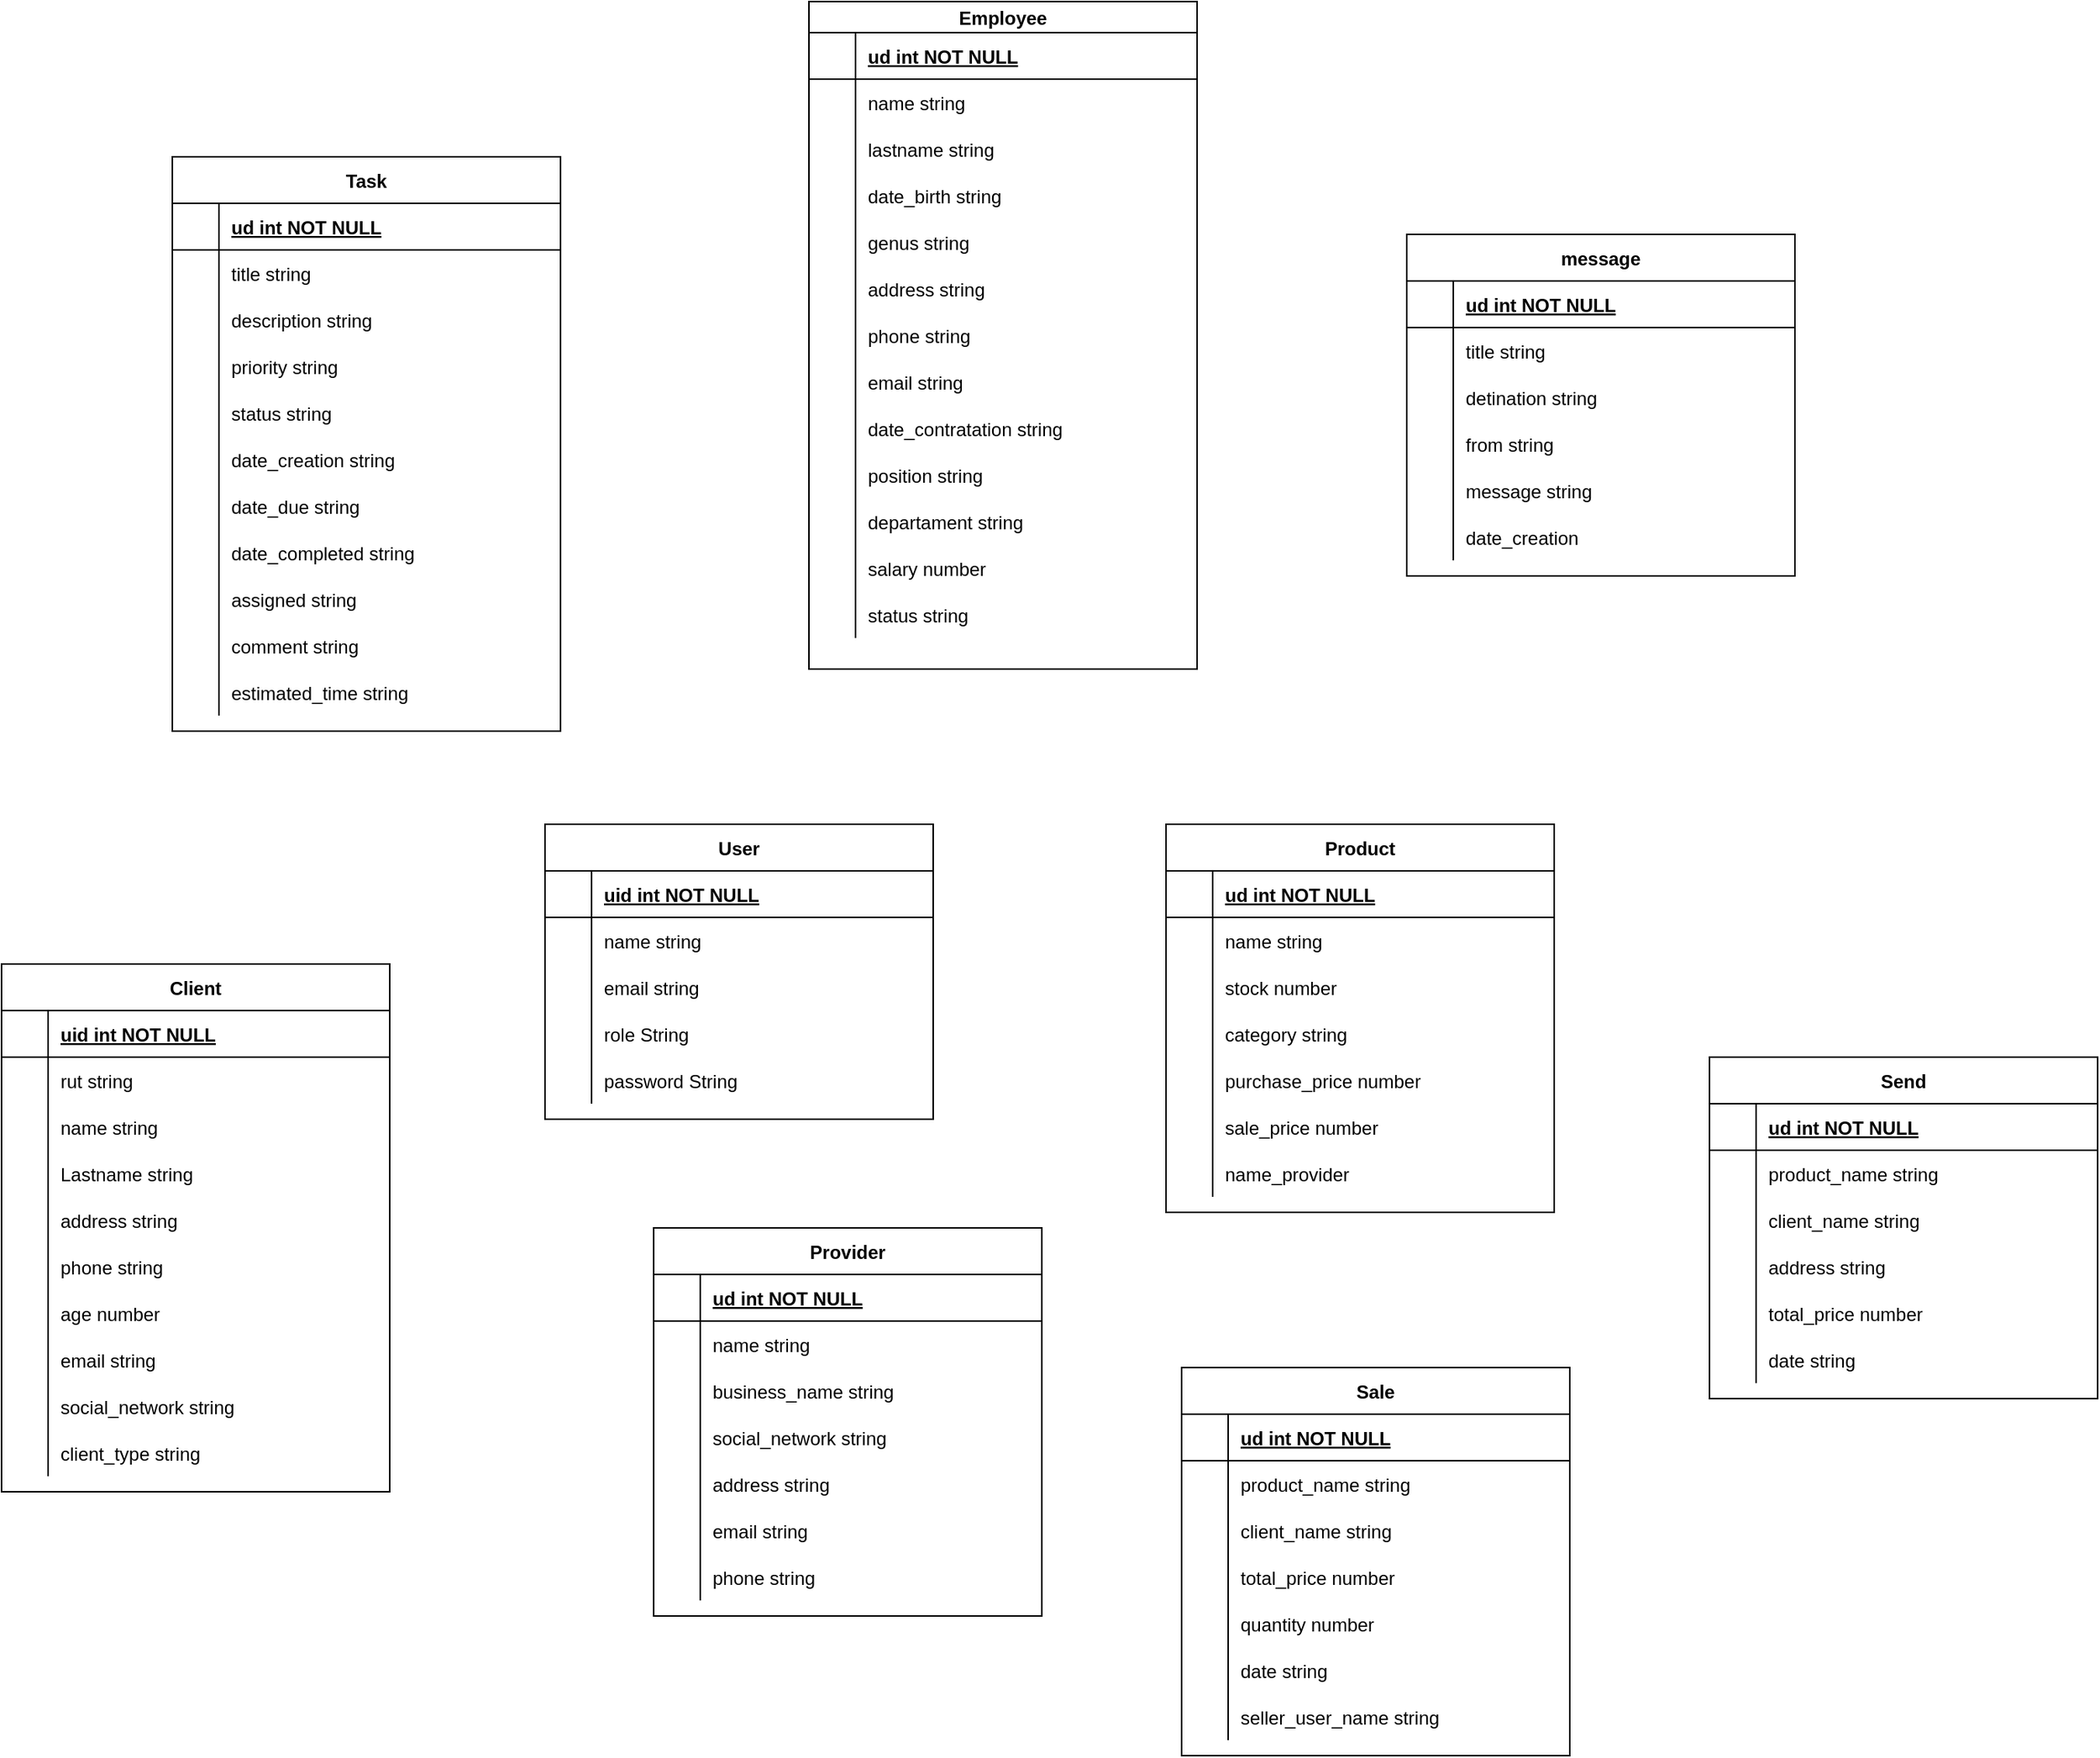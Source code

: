 <mxfile version="24.5.1" type="device">
  <diagram id="R2lEEEUBdFMjLlhIrx00" name="Page-1">
    <mxGraphModel dx="1120" dy="1632" grid="1" gridSize="10" guides="1" tooltips="1" connect="1" arrows="1" fold="1" page="1" pageScale="1" pageWidth="850" pageHeight="1100" math="0" shadow="0" extFonts="Permanent Marker^https://fonts.googleapis.com/css?family=Permanent+Marker">
      <root>
        <mxCell id="0" />
        <mxCell id="1" parent="0" />
        <mxCell id="C-vyLk0tnHw3VtMMgP7b-2" value="User" style="shape=table;startSize=30;container=1;collapsible=1;childLayout=tableLayout;fixedRows=1;rowLines=0;fontStyle=1;align=center;resizeLast=1;" parent="1" vertex="1">
          <mxGeometry x="470" y="30" width="250" height="190" as="geometry" />
        </mxCell>
        <mxCell id="C-vyLk0tnHw3VtMMgP7b-3" value="" style="shape=partialRectangle;collapsible=0;dropTarget=0;pointerEvents=0;fillColor=none;points=[[0,0.5],[1,0.5]];portConstraint=eastwest;top=0;left=0;right=0;bottom=1;" parent="C-vyLk0tnHw3VtMMgP7b-2" vertex="1">
          <mxGeometry y="30" width="250" height="30" as="geometry" />
        </mxCell>
        <mxCell id="C-vyLk0tnHw3VtMMgP7b-4" value="" style="shape=partialRectangle;overflow=hidden;connectable=0;fillColor=none;top=0;left=0;bottom=0;right=0;fontStyle=1;" parent="C-vyLk0tnHw3VtMMgP7b-3" vertex="1">
          <mxGeometry width="30" height="30" as="geometry">
            <mxRectangle width="30" height="30" as="alternateBounds" />
          </mxGeometry>
        </mxCell>
        <mxCell id="C-vyLk0tnHw3VtMMgP7b-5" value="uid int NOT NULL " style="shape=partialRectangle;overflow=hidden;connectable=0;fillColor=none;top=0;left=0;bottom=0;right=0;align=left;spacingLeft=6;fontStyle=5;" parent="C-vyLk0tnHw3VtMMgP7b-3" vertex="1">
          <mxGeometry x="30" width="220" height="30" as="geometry">
            <mxRectangle width="220" height="30" as="alternateBounds" />
          </mxGeometry>
        </mxCell>
        <mxCell id="C-vyLk0tnHw3VtMMgP7b-6" value="" style="shape=partialRectangle;collapsible=0;dropTarget=0;pointerEvents=0;fillColor=none;points=[[0,0.5],[1,0.5]];portConstraint=eastwest;top=0;left=0;right=0;bottom=0;" parent="C-vyLk0tnHw3VtMMgP7b-2" vertex="1">
          <mxGeometry y="60" width="250" height="30" as="geometry" />
        </mxCell>
        <mxCell id="C-vyLk0tnHw3VtMMgP7b-7" value="" style="shape=partialRectangle;overflow=hidden;connectable=0;fillColor=none;top=0;left=0;bottom=0;right=0;" parent="C-vyLk0tnHw3VtMMgP7b-6" vertex="1">
          <mxGeometry width="30" height="30" as="geometry">
            <mxRectangle width="30" height="30" as="alternateBounds" />
          </mxGeometry>
        </mxCell>
        <mxCell id="C-vyLk0tnHw3VtMMgP7b-8" value="name string" style="shape=partialRectangle;overflow=hidden;connectable=0;fillColor=none;top=0;left=0;bottom=0;right=0;align=left;spacingLeft=6;" parent="C-vyLk0tnHw3VtMMgP7b-6" vertex="1">
          <mxGeometry x="30" width="220" height="30" as="geometry">
            <mxRectangle width="220" height="30" as="alternateBounds" />
          </mxGeometry>
        </mxCell>
        <mxCell id="C-vyLk0tnHw3VtMMgP7b-9" value="" style="shape=partialRectangle;collapsible=0;dropTarget=0;pointerEvents=0;fillColor=none;points=[[0,0.5],[1,0.5]];portConstraint=eastwest;top=0;left=0;right=0;bottom=0;" parent="C-vyLk0tnHw3VtMMgP7b-2" vertex="1">
          <mxGeometry y="90" width="250" height="30" as="geometry" />
        </mxCell>
        <mxCell id="C-vyLk0tnHw3VtMMgP7b-10" value="" style="shape=partialRectangle;overflow=hidden;connectable=0;fillColor=none;top=0;left=0;bottom=0;right=0;" parent="C-vyLk0tnHw3VtMMgP7b-9" vertex="1">
          <mxGeometry width="30" height="30" as="geometry">
            <mxRectangle width="30" height="30" as="alternateBounds" />
          </mxGeometry>
        </mxCell>
        <mxCell id="C-vyLk0tnHw3VtMMgP7b-11" value="email string " style="shape=partialRectangle;overflow=hidden;connectable=0;fillColor=none;top=0;left=0;bottom=0;right=0;align=left;spacingLeft=6;" parent="C-vyLk0tnHw3VtMMgP7b-9" vertex="1">
          <mxGeometry x="30" width="220" height="30" as="geometry">
            <mxRectangle width="220" height="30" as="alternateBounds" />
          </mxGeometry>
        </mxCell>
        <mxCell id="k94fvklhh1wfsnLW0J65-1" value="" style="shape=partialRectangle;collapsible=0;dropTarget=0;pointerEvents=0;fillColor=none;points=[[0,0.5],[1,0.5]];portConstraint=eastwest;top=0;left=0;right=0;bottom=0;" parent="C-vyLk0tnHw3VtMMgP7b-2" vertex="1">
          <mxGeometry y="120" width="250" height="30" as="geometry" />
        </mxCell>
        <mxCell id="k94fvklhh1wfsnLW0J65-2" value="" style="shape=partialRectangle;overflow=hidden;connectable=0;fillColor=none;top=0;left=0;bottom=0;right=0;" parent="k94fvklhh1wfsnLW0J65-1" vertex="1">
          <mxGeometry width="30" height="30" as="geometry">
            <mxRectangle width="30" height="30" as="alternateBounds" />
          </mxGeometry>
        </mxCell>
        <mxCell id="k94fvklhh1wfsnLW0J65-3" value="role String" style="shape=partialRectangle;overflow=hidden;connectable=0;fillColor=none;top=0;left=0;bottom=0;right=0;align=left;spacingLeft=6;" parent="k94fvklhh1wfsnLW0J65-1" vertex="1">
          <mxGeometry x="30" width="220" height="30" as="geometry">
            <mxRectangle width="220" height="30" as="alternateBounds" />
          </mxGeometry>
        </mxCell>
        <mxCell id="k94fvklhh1wfsnLW0J65-4" value="" style="shape=partialRectangle;collapsible=0;dropTarget=0;pointerEvents=0;fillColor=none;points=[[0,0.5],[1,0.5]];portConstraint=eastwest;top=0;left=0;right=0;bottom=0;" parent="C-vyLk0tnHw3VtMMgP7b-2" vertex="1">
          <mxGeometry y="150" width="250" height="30" as="geometry" />
        </mxCell>
        <mxCell id="k94fvklhh1wfsnLW0J65-5" value="" style="shape=partialRectangle;overflow=hidden;connectable=0;fillColor=none;top=0;left=0;bottom=0;right=0;" parent="k94fvklhh1wfsnLW0J65-4" vertex="1">
          <mxGeometry width="30" height="30" as="geometry">
            <mxRectangle width="30" height="30" as="alternateBounds" />
          </mxGeometry>
        </mxCell>
        <mxCell id="k94fvklhh1wfsnLW0J65-6" value="password String" style="shape=partialRectangle;overflow=hidden;connectable=0;fillColor=none;top=0;left=0;bottom=0;right=0;align=left;spacingLeft=6;" parent="k94fvklhh1wfsnLW0J65-4" vertex="1">
          <mxGeometry x="30" width="220" height="30" as="geometry">
            <mxRectangle width="220" height="30" as="alternateBounds" />
          </mxGeometry>
        </mxCell>
        <mxCell id="C-vyLk0tnHw3VtMMgP7b-13" value="Provider" style="shape=table;startSize=30;container=1;collapsible=1;childLayout=tableLayout;fixedRows=1;rowLines=0;fontStyle=1;align=center;resizeLast=1;" parent="1" vertex="1">
          <mxGeometry x="540" y="290" width="250" height="250" as="geometry" />
        </mxCell>
        <mxCell id="C-vyLk0tnHw3VtMMgP7b-14" value="" style="shape=partialRectangle;collapsible=0;dropTarget=0;pointerEvents=0;fillColor=none;points=[[0,0.5],[1,0.5]];portConstraint=eastwest;top=0;left=0;right=0;bottom=1;" parent="C-vyLk0tnHw3VtMMgP7b-13" vertex="1">
          <mxGeometry y="30" width="250" height="30" as="geometry" />
        </mxCell>
        <mxCell id="C-vyLk0tnHw3VtMMgP7b-15" value="" style="shape=partialRectangle;overflow=hidden;connectable=0;fillColor=none;top=0;left=0;bottom=0;right=0;fontStyle=1;" parent="C-vyLk0tnHw3VtMMgP7b-14" vertex="1">
          <mxGeometry width="30" height="30" as="geometry">
            <mxRectangle width="30" height="30" as="alternateBounds" />
          </mxGeometry>
        </mxCell>
        <mxCell id="C-vyLk0tnHw3VtMMgP7b-16" value="ud int NOT NULL " style="shape=partialRectangle;overflow=hidden;connectable=0;fillColor=none;top=0;left=0;bottom=0;right=0;align=left;spacingLeft=6;fontStyle=5;" parent="C-vyLk0tnHw3VtMMgP7b-14" vertex="1">
          <mxGeometry x="30" width="220" height="30" as="geometry">
            <mxRectangle width="220" height="30" as="alternateBounds" />
          </mxGeometry>
        </mxCell>
        <mxCell id="C-vyLk0tnHw3VtMMgP7b-20" value="" style="shape=partialRectangle;collapsible=0;dropTarget=0;pointerEvents=0;fillColor=none;points=[[0,0.5],[1,0.5]];portConstraint=eastwest;top=0;left=0;right=0;bottom=0;" parent="C-vyLk0tnHw3VtMMgP7b-13" vertex="1">
          <mxGeometry y="60" width="250" height="30" as="geometry" />
        </mxCell>
        <mxCell id="C-vyLk0tnHw3VtMMgP7b-21" value="" style="shape=partialRectangle;overflow=hidden;connectable=0;fillColor=none;top=0;left=0;bottom=0;right=0;" parent="C-vyLk0tnHw3VtMMgP7b-20" vertex="1">
          <mxGeometry width="30" height="30" as="geometry">
            <mxRectangle width="30" height="30" as="alternateBounds" />
          </mxGeometry>
        </mxCell>
        <mxCell id="C-vyLk0tnHw3VtMMgP7b-22" value="name string" style="shape=partialRectangle;overflow=hidden;connectable=0;fillColor=none;top=0;left=0;bottom=0;right=0;align=left;spacingLeft=6;" parent="C-vyLk0tnHw3VtMMgP7b-20" vertex="1">
          <mxGeometry x="30" width="220" height="30" as="geometry">
            <mxRectangle width="220" height="30" as="alternateBounds" />
          </mxGeometry>
        </mxCell>
        <mxCell id="k94fvklhh1wfsnLW0J65-48" value="" style="shape=partialRectangle;collapsible=0;dropTarget=0;pointerEvents=0;fillColor=none;points=[[0,0.5],[1,0.5]];portConstraint=eastwest;top=0;left=0;right=0;bottom=0;" parent="C-vyLk0tnHw3VtMMgP7b-13" vertex="1">
          <mxGeometry y="90" width="250" height="30" as="geometry" />
        </mxCell>
        <mxCell id="k94fvklhh1wfsnLW0J65-49" value="" style="shape=partialRectangle;overflow=hidden;connectable=0;fillColor=none;top=0;left=0;bottom=0;right=0;" parent="k94fvklhh1wfsnLW0J65-48" vertex="1">
          <mxGeometry width="30" height="30" as="geometry">
            <mxRectangle width="30" height="30" as="alternateBounds" />
          </mxGeometry>
        </mxCell>
        <mxCell id="k94fvklhh1wfsnLW0J65-50" value="business_name string" style="shape=partialRectangle;overflow=hidden;connectable=0;fillColor=none;top=0;left=0;bottom=0;right=0;align=left;spacingLeft=6;" parent="k94fvklhh1wfsnLW0J65-48" vertex="1">
          <mxGeometry x="30" width="220" height="30" as="geometry">
            <mxRectangle width="220" height="30" as="alternateBounds" />
          </mxGeometry>
        </mxCell>
        <mxCell id="k94fvklhh1wfsnLW0J65-77" value="" style="shape=partialRectangle;collapsible=0;dropTarget=0;pointerEvents=0;fillColor=none;points=[[0,0.5],[1,0.5]];portConstraint=eastwest;top=0;left=0;right=0;bottom=0;" parent="C-vyLk0tnHw3VtMMgP7b-13" vertex="1">
          <mxGeometry y="120" width="250" height="30" as="geometry" />
        </mxCell>
        <mxCell id="k94fvklhh1wfsnLW0J65-78" value="" style="shape=partialRectangle;overflow=hidden;connectable=0;fillColor=none;top=0;left=0;bottom=0;right=0;" parent="k94fvklhh1wfsnLW0J65-77" vertex="1">
          <mxGeometry width="30" height="30" as="geometry">
            <mxRectangle width="30" height="30" as="alternateBounds" />
          </mxGeometry>
        </mxCell>
        <mxCell id="k94fvklhh1wfsnLW0J65-79" value="social_network string" style="shape=partialRectangle;overflow=hidden;connectable=0;fillColor=none;top=0;left=0;bottom=0;right=0;align=left;spacingLeft=6;" parent="k94fvklhh1wfsnLW0J65-77" vertex="1">
          <mxGeometry x="30" width="220" height="30" as="geometry">
            <mxRectangle width="220" height="30" as="alternateBounds" />
          </mxGeometry>
        </mxCell>
        <mxCell id="k94fvklhh1wfsnLW0J65-80" value="" style="shape=partialRectangle;collapsible=0;dropTarget=0;pointerEvents=0;fillColor=none;points=[[0,0.5],[1,0.5]];portConstraint=eastwest;top=0;left=0;right=0;bottom=0;" parent="C-vyLk0tnHw3VtMMgP7b-13" vertex="1">
          <mxGeometry y="150" width="250" height="30" as="geometry" />
        </mxCell>
        <mxCell id="k94fvklhh1wfsnLW0J65-81" value="" style="shape=partialRectangle;overflow=hidden;connectable=0;fillColor=none;top=0;left=0;bottom=0;right=0;" parent="k94fvklhh1wfsnLW0J65-80" vertex="1">
          <mxGeometry width="30" height="30" as="geometry">
            <mxRectangle width="30" height="30" as="alternateBounds" />
          </mxGeometry>
        </mxCell>
        <mxCell id="k94fvklhh1wfsnLW0J65-82" value="address string" style="shape=partialRectangle;overflow=hidden;connectable=0;fillColor=none;top=0;left=0;bottom=0;right=0;align=left;spacingLeft=6;" parent="k94fvklhh1wfsnLW0J65-80" vertex="1">
          <mxGeometry x="30" width="220" height="30" as="geometry">
            <mxRectangle width="220" height="30" as="alternateBounds" />
          </mxGeometry>
        </mxCell>
        <mxCell id="k94fvklhh1wfsnLW0J65-102" value="" style="shape=partialRectangle;collapsible=0;dropTarget=0;pointerEvents=0;fillColor=none;points=[[0,0.5],[1,0.5]];portConstraint=eastwest;top=0;left=0;right=0;bottom=0;" parent="C-vyLk0tnHw3VtMMgP7b-13" vertex="1">
          <mxGeometry y="180" width="250" height="30" as="geometry" />
        </mxCell>
        <mxCell id="k94fvklhh1wfsnLW0J65-103" value="" style="shape=partialRectangle;overflow=hidden;connectable=0;fillColor=none;top=0;left=0;bottom=0;right=0;" parent="k94fvklhh1wfsnLW0J65-102" vertex="1">
          <mxGeometry width="30" height="30" as="geometry">
            <mxRectangle width="30" height="30" as="alternateBounds" />
          </mxGeometry>
        </mxCell>
        <mxCell id="k94fvklhh1wfsnLW0J65-104" value="email string" style="shape=partialRectangle;overflow=hidden;connectable=0;fillColor=none;top=0;left=0;bottom=0;right=0;align=left;spacingLeft=6;" parent="k94fvklhh1wfsnLW0J65-102" vertex="1">
          <mxGeometry x="30" width="220" height="30" as="geometry">
            <mxRectangle width="220" height="30" as="alternateBounds" />
          </mxGeometry>
        </mxCell>
        <mxCell id="k94fvklhh1wfsnLW0J65-171" value="" style="shape=partialRectangle;collapsible=0;dropTarget=0;pointerEvents=0;fillColor=none;points=[[0,0.5],[1,0.5]];portConstraint=eastwest;top=0;left=0;right=0;bottom=0;" parent="C-vyLk0tnHw3VtMMgP7b-13" vertex="1">
          <mxGeometry y="210" width="250" height="30" as="geometry" />
        </mxCell>
        <mxCell id="k94fvklhh1wfsnLW0J65-172" value="" style="shape=partialRectangle;overflow=hidden;connectable=0;fillColor=none;top=0;left=0;bottom=0;right=0;" parent="k94fvklhh1wfsnLW0J65-171" vertex="1">
          <mxGeometry width="30" height="30" as="geometry">
            <mxRectangle width="30" height="30" as="alternateBounds" />
          </mxGeometry>
        </mxCell>
        <mxCell id="k94fvklhh1wfsnLW0J65-173" value="phone string" style="shape=partialRectangle;overflow=hidden;connectable=0;fillColor=none;top=0;left=0;bottom=0;right=0;align=left;spacingLeft=6;" parent="k94fvklhh1wfsnLW0J65-171" vertex="1">
          <mxGeometry x="30" width="220" height="30" as="geometry">
            <mxRectangle width="220" height="30" as="alternateBounds" />
          </mxGeometry>
        </mxCell>
        <mxCell id="C-vyLk0tnHw3VtMMgP7b-23" value="Client" style="shape=table;startSize=30;container=1;collapsible=1;childLayout=tableLayout;fixedRows=1;rowLines=0;fontStyle=1;align=center;resizeLast=1;" parent="1" vertex="1">
          <mxGeometry x="120" y="120" width="250" height="340" as="geometry" />
        </mxCell>
        <mxCell id="C-vyLk0tnHw3VtMMgP7b-24" value="" style="shape=partialRectangle;collapsible=0;dropTarget=0;pointerEvents=0;fillColor=none;points=[[0,0.5],[1,0.5]];portConstraint=eastwest;top=0;left=0;right=0;bottom=1;" parent="C-vyLk0tnHw3VtMMgP7b-23" vertex="1">
          <mxGeometry y="30" width="250" height="30" as="geometry" />
        </mxCell>
        <mxCell id="C-vyLk0tnHw3VtMMgP7b-25" value="" style="shape=partialRectangle;overflow=hidden;connectable=0;fillColor=none;top=0;left=0;bottom=0;right=0;fontStyle=1;" parent="C-vyLk0tnHw3VtMMgP7b-24" vertex="1">
          <mxGeometry width="30" height="30" as="geometry">
            <mxRectangle width="30" height="30" as="alternateBounds" />
          </mxGeometry>
        </mxCell>
        <mxCell id="C-vyLk0tnHw3VtMMgP7b-26" value="uid int NOT NULL " style="shape=partialRectangle;overflow=hidden;connectable=0;fillColor=none;top=0;left=0;bottom=0;right=0;align=left;spacingLeft=6;fontStyle=5;" parent="C-vyLk0tnHw3VtMMgP7b-24" vertex="1">
          <mxGeometry x="30" width="220" height="30" as="geometry">
            <mxRectangle width="220" height="30" as="alternateBounds" />
          </mxGeometry>
        </mxCell>
        <mxCell id="k94fvklhh1wfsnLW0J65-20" value="" style="shape=partialRectangle;collapsible=0;dropTarget=0;pointerEvents=0;fillColor=none;points=[[0,0.5],[1,0.5]];portConstraint=eastwest;top=0;left=0;right=0;bottom=0;" parent="C-vyLk0tnHw3VtMMgP7b-23" vertex="1">
          <mxGeometry y="60" width="250" height="30" as="geometry" />
        </mxCell>
        <mxCell id="k94fvklhh1wfsnLW0J65-21" value="" style="shape=partialRectangle;overflow=hidden;connectable=0;fillColor=none;top=0;left=0;bottom=0;right=0;" parent="k94fvklhh1wfsnLW0J65-20" vertex="1">
          <mxGeometry width="30" height="30" as="geometry">
            <mxRectangle width="30" height="30" as="alternateBounds" />
          </mxGeometry>
        </mxCell>
        <mxCell id="k94fvklhh1wfsnLW0J65-22" value="rut string " style="shape=partialRectangle;overflow=hidden;connectable=0;fillColor=none;top=0;left=0;bottom=0;right=0;align=left;spacingLeft=6;" parent="k94fvklhh1wfsnLW0J65-20" vertex="1">
          <mxGeometry x="30" width="220" height="30" as="geometry">
            <mxRectangle width="220" height="30" as="alternateBounds" />
          </mxGeometry>
        </mxCell>
        <mxCell id="C-vyLk0tnHw3VtMMgP7b-27" value="" style="shape=partialRectangle;collapsible=0;dropTarget=0;pointerEvents=0;fillColor=none;points=[[0,0.5],[1,0.5]];portConstraint=eastwest;top=0;left=0;right=0;bottom=0;" parent="C-vyLk0tnHw3VtMMgP7b-23" vertex="1">
          <mxGeometry y="90" width="250" height="30" as="geometry" />
        </mxCell>
        <mxCell id="C-vyLk0tnHw3VtMMgP7b-28" value="" style="shape=partialRectangle;overflow=hidden;connectable=0;fillColor=none;top=0;left=0;bottom=0;right=0;" parent="C-vyLk0tnHw3VtMMgP7b-27" vertex="1">
          <mxGeometry width="30" height="30" as="geometry">
            <mxRectangle width="30" height="30" as="alternateBounds" />
          </mxGeometry>
        </mxCell>
        <mxCell id="C-vyLk0tnHw3VtMMgP7b-29" value="name string " style="shape=partialRectangle;overflow=hidden;connectable=0;fillColor=none;top=0;left=0;bottom=0;right=0;align=left;spacingLeft=6;" parent="C-vyLk0tnHw3VtMMgP7b-27" vertex="1">
          <mxGeometry x="30" width="220" height="30" as="geometry">
            <mxRectangle width="220" height="30" as="alternateBounds" />
          </mxGeometry>
        </mxCell>
        <mxCell id="k94fvklhh1wfsnLW0J65-14" value="" style="shape=partialRectangle;collapsible=0;dropTarget=0;pointerEvents=0;fillColor=none;points=[[0,0.5],[1,0.5]];portConstraint=eastwest;top=0;left=0;right=0;bottom=0;" parent="C-vyLk0tnHw3VtMMgP7b-23" vertex="1">
          <mxGeometry y="120" width="250" height="30" as="geometry" />
        </mxCell>
        <mxCell id="k94fvklhh1wfsnLW0J65-15" value="" style="shape=partialRectangle;overflow=hidden;connectable=0;fillColor=none;top=0;left=0;bottom=0;right=0;" parent="k94fvklhh1wfsnLW0J65-14" vertex="1">
          <mxGeometry width="30" height="30" as="geometry">
            <mxRectangle width="30" height="30" as="alternateBounds" />
          </mxGeometry>
        </mxCell>
        <mxCell id="k94fvklhh1wfsnLW0J65-16" value="Lastname string " style="shape=partialRectangle;overflow=hidden;connectable=0;fillColor=none;top=0;left=0;bottom=0;right=0;align=left;spacingLeft=6;" parent="k94fvklhh1wfsnLW0J65-14" vertex="1">
          <mxGeometry x="30" width="220" height="30" as="geometry">
            <mxRectangle width="220" height="30" as="alternateBounds" />
          </mxGeometry>
        </mxCell>
        <mxCell id="k94fvklhh1wfsnLW0J65-17" value="" style="shape=partialRectangle;collapsible=0;dropTarget=0;pointerEvents=0;fillColor=none;points=[[0,0.5],[1,0.5]];portConstraint=eastwest;top=0;left=0;right=0;bottom=0;" parent="C-vyLk0tnHw3VtMMgP7b-23" vertex="1">
          <mxGeometry y="150" width="250" height="30" as="geometry" />
        </mxCell>
        <mxCell id="k94fvklhh1wfsnLW0J65-18" value="" style="shape=partialRectangle;overflow=hidden;connectable=0;fillColor=none;top=0;left=0;bottom=0;right=0;" parent="k94fvklhh1wfsnLW0J65-17" vertex="1">
          <mxGeometry width="30" height="30" as="geometry">
            <mxRectangle width="30" height="30" as="alternateBounds" />
          </mxGeometry>
        </mxCell>
        <mxCell id="k94fvklhh1wfsnLW0J65-19" value="address string" style="shape=partialRectangle;overflow=hidden;connectable=0;fillColor=none;top=0;left=0;bottom=0;right=0;align=left;spacingLeft=6;" parent="k94fvklhh1wfsnLW0J65-17" vertex="1">
          <mxGeometry x="30" width="220" height="30" as="geometry">
            <mxRectangle width="220" height="30" as="alternateBounds" />
          </mxGeometry>
        </mxCell>
        <mxCell id="k94fvklhh1wfsnLW0J65-23" value="" style="shape=partialRectangle;collapsible=0;dropTarget=0;pointerEvents=0;fillColor=none;points=[[0,0.5],[1,0.5]];portConstraint=eastwest;top=0;left=0;right=0;bottom=0;" parent="C-vyLk0tnHw3VtMMgP7b-23" vertex="1">
          <mxGeometry y="180" width="250" height="30" as="geometry" />
        </mxCell>
        <mxCell id="k94fvklhh1wfsnLW0J65-24" value="" style="shape=partialRectangle;overflow=hidden;connectable=0;fillColor=none;top=0;left=0;bottom=0;right=0;" parent="k94fvklhh1wfsnLW0J65-23" vertex="1">
          <mxGeometry width="30" height="30" as="geometry">
            <mxRectangle width="30" height="30" as="alternateBounds" />
          </mxGeometry>
        </mxCell>
        <mxCell id="k94fvklhh1wfsnLW0J65-25" value="phone string" style="shape=partialRectangle;overflow=hidden;connectable=0;fillColor=none;top=0;left=0;bottom=0;right=0;align=left;spacingLeft=6;" parent="k94fvklhh1wfsnLW0J65-23" vertex="1">
          <mxGeometry x="30" width="220" height="30" as="geometry">
            <mxRectangle width="220" height="30" as="alternateBounds" />
          </mxGeometry>
        </mxCell>
        <mxCell id="k94fvklhh1wfsnLW0J65-26" value="" style="shape=partialRectangle;collapsible=0;dropTarget=0;pointerEvents=0;fillColor=none;points=[[0,0.5],[1,0.5]];portConstraint=eastwest;top=0;left=0;right=0;bottom=0;" parent="C-vyLk0tnHw3VtMMgP7b-23" vertex="1">
          <mxGeometry y="210" width="250" height="30" as="geometry" />
        </mxCell>
        <mxCell id="k94fvklhh1wfsnLW0J65-27" value="" style="shape=partialRectangle;overflow=hidden;connectable=0;fillColor=none;top=0;left=0;bottom=0;right=0;" parent="k94fvklhh1wfsnLW0J65-26" vertex="1">
          <mxGeometry width="30" height="30" as="geometry">
            <mxRectangle width="30" height="30" as="alternateBounds" />
          </mxGeometry>
        </mxCell>
        <mxCell id="k94fvklhh1wfsnLW0J65-28" value="age number" style="shape=partialRectangle;overflow=hidden;connectable=0;fillColor=none;top=0;left=0;bottom=0;right=0;align=left;spacingLeft=6;" parent="k94fvklhh1wfsnLW0J65-26" vertex="1">
          <mxGeometry x="30" width="220" height="30" as="geometry">
            <mxRectangle width="220" height="30" as="alternateBounds" />
          </mxGeometry>
        </mxCell>
        <mxCell id="k94fvklhh1wfsnLW0J65-29" value="" style="shape=partialRectangle;collapsible=0;dropTarget=0;pointerEvents=0;fillColor=none;points=[[0,0.5],[1,0.5]];portConstraint=eastwest;top=0;left=0;right=0;bottom=0;" parent="C-vyLk0tnHw3VtMMgP7b-23" vertex="1">
          <mxGeometry y="240" width="250" height="30" as="geometry" />
        </mxCell>
        <mxCell id="k94fvklhh1wfsnLW0J65-30" value="" style="shape=partialRectangle;overflow=hidden;connectable=0;fillColor=none;top=0;left=0;bottom=0;right=0;" parent="k94fvklhh1wfsnLW0J65-29" vertex="1">
          <mxGeometry width="30" height="30" as="geometry">
            <mxRectangle width="30" height="30" as="alternateBounds" />
          </mxGeometry>
        </mxCell>
        <mxCell id="k94fvklhh1wfsnLW0J65-31" value="email string" style="shape=partialRectangle;overflow=hidden;connectable=0;fillColor=none;top=0;left=0;bottom=0;right=0;align=left;spacingLeft=6;" parent="k94fvklhh1wfsnLW0J65-29" vertex="1">
          <mxGeometry x="30" width="220" height="30" as="geometry">
            <mxRectangle width="220" height="30" as="alternateBounds" />
          </mxGeometry>
        </mxCell>
        <mxCell id="k94fvklhh1wfsnLW0J65-32" value="" style="shape=partialRectangle;collapsible=0;dropTarget=0;pointerEvents=0;fillColor=none;points=[[0,0.5],[1,0.5]];portConstraint=eastwest;top=0;left=0;right=0;bottom=0;" parent="C-vyLk0tnHw3VtMMgP7b-23" vertex="1">
          <mxGeometry y="270" width="250" height="30" as="geometry" />
        </mxCell>
        <mxCell id="k94fvklhh1wfsnLW0J65-33" value="" style="shape=partialRectangle;overflow=hidden;connectable=0;fillColor=none;top=0;left=0;bottom=0;right=0;" parent="k94fvklhh1wfsnLW0J65-32" vertex="1">
          <mxGeometry width="30" height="30" as="geometry">
            <mxRectangle width="30" height="30" as="alternateBounds" />
          </mxGeometry>
        </mxCell>
        <mxCell id="k94fvklhh1wfsnLW0J65-34" value="social_network string" style="shape=partialRectangle;overflow=hidden;connectable=0;fillColor=none;top=0;left=0;bottom=0;right=0;align=left;spacingLeft=6;" parent="k94fvklhh1wfsnLW0J65-32" vertex="1">
          <mxGeometry x="30" width="220" height="30" as="geometry">
            <mxRectangle width="220" height="30" as="alternateBounds" />
          </mxGeometry>
        </mxCell>
        <mxCell id="k94fvklhh1wfsnLW0J65-35" value="" style="shape=partialRectangle;collapsible=0;dropTarget=0;pointerEvents=0;fillColor=none;points=[[0,0.5],[1,0.5]];portConstraint=eastwest;top=0;left=0;right=0;bottom=0;" parent="C-vyLk0tnHw3VtMMgP7b-23" vertex="1">
          <mxGeometry y="300" width="250" height="30" as="geometry" />
        </mxCell>
        <mxCell id="k94fvklhh1wfsnLW0J65-36" value="" style="shape=partialRectangle;overflow=hidden;connectable=0;fillColor=none;top=0;left=0;bottom=0;right=0;" parent="k94fvklhh1wfsnLW0J65-35" vertex="1">
          <mxGeometry width="30" height="30" as="geometry">
            <mxRectangle width="30" height="30" as="alternateBounds" />
          </mxGeometry>
        </mxCell>
        <mxCell id="k94fvklhh1wfsnLW0J65-37" value="client_type string" style="shape=partialRectangle;overflow=hidden;connectable=0;fillColor=none;top=0;left=0;bottom=0;right=0;align=left;spacingLeft=6;" parent="k94fvklhh1wfsnLW0J65-35" vertex="1">
          <mxGeometry x="30" width="220" height="30" as="geometry">
            <mxRectangle width="220" height="30" as="alternateBounds" />
          </mxGeometry>
        </mxCell>
        <mxCell id="Lo9oJsbfBv3M1Rycz-R9-1" value="Product" style="shape=table;startSize=30;container=1;collapsible=1;childLayout=tableLayout;fixedRows=1;rowLines=0;fontStyle=1;align=center;resizeLast=1;" parent="1" vertex="1">
          <mxGeometry x="870" y="30" width="250" height="250" as="geometry" />
        </mxCell>
        <mxCell id="Lo9oJsbfBv3M1Rycz-R9-2" value="" style="shape=partialRectangle;collapsible=0;dropTarget=0;pointerEvents=0;fillColor=none;points=[[0,0.5],[1,0.5]];portConstraint=eastwest;top=0;left=0;right=0;bottom=1;" parent="Lo9oJsbfBv3M1Rycz-R9-1" vertex="1">
          <mxGeometry y="30" width="250" height="30" as="geometry" />
        </mxCell>
        <mxCell id="Lo9oJsbfBv3M1Rycz-R9-3" value="" style="shape=partialRectangle;overflow=hidden;connectable=0;fillColor=none;top=0;left=0;bottom=0;right=0;fontStyle=1;" parent="Lo9oJsbfBv3M1Rycz-R9-2" vertex="1">
          <mxGeometry width="30" height="30" as="geometry">
            <mxRectangle width="30" height="30" as="alternateBounds" />
          </mxGeometry>
        </mxCell>
        <mxCell id="Lo9oJsbfBv3M1Rycz-R9-4" value="ud int NOT NULL " style="shape=partialRectangle;overflow=hidden;connectable=0;fillColor=none;top=0;left=0;bottom=0;right=0;align=left;spacingLeft=6;fontStyle=5;" parent="Lo9oJsbfBv3M1Rycz-R9-2" vertex="1">
          <mxGeometry x="30" width="220" height="30" as="geometry">
            <mxRectangle width="220" height="30" as="alternateBounds" />
          </mxGeometry>
        </mxCell>
        <mxCell id="Lo9oJsbfBv3M1Rycz-R9-5" value="" style="shape=partialRectangle;collapsible=0;dropTarget=0;pointerEvents=0;fillColor=none;points=[[0,0.5],[1,0.5]];portConstraint=eastwest;top=0;left=0;right=0;bottom=0;" parent="Lo9oJsbfBv3M1Rycz-R9-1" vertex="1">
          <mxGeometry y="60" width="250" height="30" as="geometry" />
        </mxCell>
        <mxCell id="Lo9oJsbfBv3M1Rycz-R9-6" value="" style="shape=partialRectangle;overflow=hidden;connectable=0;fillColor=none;top=0;left=0;bottom=0;right=0;" parent="Lo9oJsbfBv3M1Rycz-R9-5" vertex="1">
          <mxGeometry width="30" height="30" as="geometry">
            <mxRectangle width="30" height="30" as="alternateBounds" />
          </mxGeometry>
        </mxCell>
        <mxCell id="Lo9oJsbfBv3M1Rycz-R9-7" value="name string" style="shape=partialRectangle;overflow=hidden;connectable=0;fillColor=none;top=0;left=0;bottom=0;right=0;align=left;spacingLeft=6;" parent="Lo9oJsbfBv3M1Rycz-R9-5" vertex="1">
          <mxGeometry x="30" width="220" height="30" as="geometry">
            <mxRectangle width="220" height="30" as="alternateBounds" />
          </mxGeometry>
        </mxCell>
        <mxCell id="Lo9oJsbfBv3M1Rycz-R9-8" value="" style="shape=partialRectangle;collapsible=0;dropTarget=0;pointerEvents=0;fillColor=none;points=[[0,0.5],[1,0.5]];portConstraint=eastwest;top=0;left=0;right=0;bottom=0;" parent="Lo9oJsbfBv3M1Rycz-R9-1" vertex="1">
          <mxGeometry y="90" width="250" height="30" as="geometry" />
        </mxCell>
        <mxCell id="Lo9oJsbfBv3M1Rycz-R9-9" value="" style="shape=partialRectangle;overflow=hidden;connectable=0;fillColor=none;top=0;left=0;bottom=0;right=0;" parent="Lo9oJsbfBv3M1Rycz-R9-8" vertex="1">
          <mxGeometry width="30" height="30" as="geometry">
            <mxRectangle width="30" height="30" as="alternateBounds" />
          </mxGeometry>
        </mxCell>
        <mxCell id="Lo9oJsbfBv3M1Rycz-R9-10" value="stock number" style="shape=partialRectangle;overflow=hidden;connectable=0;fillColor=none;top=0;left=0;bottom=0;right=0;align=left;spacingLeft=6;" parent="Lo9oJsbfBv3M1Rycz-R9-8" vertex="1">
          <mxGeometry x="30" width="220" height="30" as="geometry">
            <mxRectangle width="220" height="30" as="alternateBounds" />
          </mxGeometry>
        </mxCell>
        <mxCell id="Lo9oJsbfBv3M1Rycz-R9-11" value="" style="shape=partialRectangle;collapsible=0;dropTarget=0;pointerEvents=0;fillColor=none;points=[[0,0.5],[1,0.5]];portConstraint=eastwest;top=0;left=0;right=0;bottom=0;" parent="Lo9oJsbfBv3M1Rycz-R9-1" vertex="1">
          <mxGeometry y="120" width="250" height="30" as="geometry" />
        </mxCell>
        <mxCell id="Lo9oJsbfBv3M1Rycz-R9-12" value="" style="shape=partialRectangle;overflow=hidden;connectable=0;fillColor=none;top=0;left=0;bottom=0;right=0;" parent="Lo9oJsbfBv3M1Rycz-R9-11" vertex="1">
          <mxGeometry width="30" height="30" as="geometry">
            <mxRectangle width="30" height="30" as="alternateBounds" />
          </mxGeometry>
        </mxCell>
        <mxCell id="Lo9oJsbfBv3M1Rycz-R9-13" value="category string" style="shape=partialRectangle;overflow=hidden;connectable=0;fillColor=none;top=0;left=0;bottom=0;right=0;align=left;spacingLeft=6;" parent="Lo9oJsbfBv3M1Rycz-R9-11" vertex="1">
          <mxGeometry x="30" width="220" height="30" as="geometry">
            <mxRectangle width="220" height="30" as="alternateBounds" />
          </mxGeometry>
        </mxCell>
        <mxCell id="Lo9oJsbfBv3M1Rycz-R9-14" value="" style="shape=partialRectangle;collapsible=0;dropTarget=0;pointerEvents=0;fillColor=none;points=[[0,0.5],[1,0.5]];portConstraint=eastwest;top=0;left=0;right=0;bottom=0;" parent="Lo9oJsbfBv3M1Rycz-R9-1" vertex="1">
          <mxGeometry y="150" width="250" height="30" as="geometry" />
        </mxCell>
        <mxCell id="Lo9oJsbfBv3M1Rycz-R9-15" value="" style="shape=partialRectangle;overflow=hidden;connectable=0;fillColor=none;top=0;left=0;bottom=0;right=0;" parent="Lo9oJsbfBv3M1Rycz-R9-14" vertex="1">
          <mxGeometry width="30" height="30" as="geometry">
            <mxRectangle width="30" height="30" as="alternateBounds" />
          </mxGeometry>
        </mxCell>
        <mxCell id="Lo9oJsbfBv3M1Rycz-R9-16" value="purchase_price number" style="shape=partialRectangle;overflow=hidden;connectable=0;fillColor=none;top=0;left=0;bottom=0;right=0;align=left;spacingLeft=6;" parent="Lo9oJsbfBv3M1Rycz-R9-14" vertex="1">
          <mxGeometry x="30" width="220" height="30" as="geometry">
            <mxRectangle width="220" height="30" as="alternateBounds" />
          </mxGeometry>
        </mxCell>
        <mxCell id="Lo9oJsbfBv3M1Rycz-R9-17" value="" style="shape=partialRectangle;collapsible=0;dropTarget=0;pointerEvents=0;fillColor=none;points=[[0,0.5],[1,0.5]];portConstraint=eastwest;top=0;left=0;right=0;bottom=0;" parent="Lo9oJsbfBv3M1Rycz-R9-1" vertex="1">
          <mxGeometry y="180" width="250" height="30" as="geometry" />
        </mxCell>
        <mxCell id="Lo9oJsbfBv3M1Rycz-R9-18" value="" style="shape=partialRectangle;overflow=hidden;connectable=0;fillColor=none;top=0;left=0;bottom=0;right=0;" parent="Lo9oJsbfBv3M1Rycz-R9-17" vertex="1">
          <mxGeometry width="30" height="30" as="geometry">
            <mxRectangle width="30" height="30" as="alternateBounds" />
          </mxGeometry>
        </mxCell>
        <mxCell id="Lo9oJsbfBv3M1Rycz-R9-19" value="sale_price number" style="shape=partialRectangle;overflow=hidden;connectable=0;fillColor=none;top=0;left=0;bottom=0;right=0;align=left;spacingLeft=6;" parent="Lo9oJsbfBv3M1Rycz-R9-17" vertex="1">
          <mxGeometry x="30" width="220" height="30" as="geometry">
            <mxRectangle width="220" height="30" as="alternateBounds" />
          </mxGeometry>
        </mxCell>
        <mxCell id="Lo9oJsbfBv3M1Rycz-R9-20" value="" style="shape=partialRectangle;collapsible=0;dropTarget=0;pointerEvents=0;fillColor=none;points=[[0,0.5],[1,0.5]];portConstraint=eastwest;top=0;left=0;right=0;bottom=0;" parent="Lo9oJsbfBv3M1Rycz-R9-1" vertex="1">
          <mxGeometry y="210" width="250" height="30" as="geometry" />
        </mxCell>
        <mxCell id="Lo9oJsbfBv3M1Rycz-R9-21" value="" style="shape=partialRectangle;overflow=hidden;connectable=0;fillColor=none;top=0;left=0;bottom=0;right=0;" parent="Lo9oJsbfBv3M1Rycz-R9-20" vertex="1">
          <mxGeometry width="30" height="30" as="geometry">
            <mxRectangle width="30" height="30" as="alternateBounds" />
          </mxGeometry>
        </mxCell>
        <mxCell id="Lo9oJsbfBv3M1Rycz-R9-22" value="name_provider" style="shape=partialRectangle;overflow=hidden;connectable=0;fillColor=none;top=0;left=0;bottom=0;right=0;align=left;spacingLeft=6;" parent="Lo9oJsbfBv3M1Rycz-R9-20" vertex="1">
          <mxGeometry x="30" width="220" height="30" as="geometry">
            <mxRectangle width="220" height="30" as="alternateBounds" />
          </mxGeometry>
        </mxCell>
        <mxCell id="Lo9oJsbfBv3M1Rycz-R9-26" value="Sale" style="shape=table;startSize=30;container=1;collapsible=1;childLayout=tableLayout;fixedRows=1;rowLines=0;fontStyle=1;align=center;resizeLast=1;" parent="1" vertex="1">
          <mxGeometry x="880" y="380" width="250" height="250" as="geometry" />
        </mxCell>
        <mxCell id="Lo9oJsbfBv3M1Rycz-R9-27" value="" style="shape=partialRectangle;collapsible=0;dropTarget=0;pointerEvents=0;fillColor=none;points=[[0,0.5],[1,0.5]];portConstraint=eastwest;top=0;left=0;right=0;bottom=1;" parent="Lo9oJsbfBv3M1Rycz-R9-26" vertex="1">
          <mxGeometry y="30" width="250" height="30" as="geometry" />
        </mxCell>
        <mxCell id="Lo9oJsbfBv3M1Rycz-R9-28" value="" style="shape=partialRectangle;overflow=hidden;connectable=0;fillColor=none;top=0;left=0;bottom=0;right=0;fontStyle=1;" parent="Lo9oJsbfBv3M1Rycz-R9-27" vertex="1">
          <mxGeometry width="30" height="30" as="geometry">
            <mxRectangle width="30" height="30" as="alternateBounds" />
          </mxGeometry>
        </mxCell>
        <mxCell id="Lo9oJsbfBv3M1Rycz-R9-29" value="ud int NOT NULL " style="shape=partialRectangle;overflow=hidden;connectable=0;fillColor=none;top=0;left=0;bottom=0;right=0;align=left;spacingLeft=6;fontStyle=5;" parent="Lo9oJsbfBv3M1Rycz-R9-27" vertex="1">
          <mxGeometry x="30" width="220" height="30" as="geometry">
            <mxRectangle width="220" height="30" as="alternateBounds" />
          </mxGeometry>
        </mxCell>
        <mxCell id="Lo9oJsbfBv3M1Rycz-R9-30" value="" style="shape=partialRectangle;collapsible=0;dropTarget=0;pointerEvents=0;fillColor=none;points=[[0,0.5],[1,0.5]];portConstraint=eastwest;top=0;left=0;right=0;bottom=0;" parent="Lo9oJsbfBv3M1Rycz-R9-26" vertex="1">
          <mxGeometry y="60" width="250" height="30" as="geometry" />
        </mxCell>
        <mxCell id="Lo9oJsbfBv3M1Rycz-R9-31" value="" style="shape=partialRectangle;overflow=hidden;connectable=0;fillColor=none;top=0;left=0;bottom=0;right=0;" parent="Lo9oJsbfBv3M1Rycz-R9-30" vertex="1">
          <mxGeometry width="30" height="30" as="geometry">
            <mxRectangle width="30" height="30" as="alternateBounds" />
          </mxGeometry>
        </mxCell>
        <mxCell id="Lo9oJsbfBv3M1Rycz-R9-32" value="product_name string" style="shape=partialRectangle;overflow=hidden;connectable=0;fillColor=none;top=0;left=0;bottom=0;right=0;align=left;spacingLeft=6;" parent="Lo9oJsbfBv3M1Rycz-R9-30" vertex="1">
          <mxGeometry x="30" width="220" height="30" as="geometry">
            <mxRectangle width="220" height="30" as="alternateBounds" />
          </mxGeometry>
        </mxCell>
        <mxCell id="Lo9oJsbfBv3M1Rycz-R9-33" value="" style="shape=partialRectangle;collapsible=0;dropTarget=0;pointerEvents=0;fillColor=none;points=[[0,0.5],[1,0.5]];portConstraint=eastwest;top=0;left=0;right=0;bottom=0;" parent="Lo9oJsbfBv3M1Rycz-R9-26" vertex="1">
          <mxGeometry y="90" width="250" height="30" as="geometry" />
        </mxCell>
        <mxCell id="Lo9oJsbfBv3M1Rycz-R9-34" value="" style="shape=partialRectangle;overflow=hidden;connectable=0;fillColor=none;top=0;left=0;bottom=0;right=0;" parent="Lo9oJsbfBv3M1Rycz-R9-33" vertex="1">
          <mxGeometry width="30" height="30" as="geometry">
            <mxRectangle width="30" height="30" as="alternateBounds" />
          </mxGeometry>
        </mxCell>
        <mxCell id="Lo9oJsbfBv3M1Rycz-R9-35" value="client_name string" style="shape=partialRectangle;overflow=hidden;connectable=0;fillColor=none;top=0;left=0;bottom=0;right=0;align=left;spacingLeft=6;" parent="Lo9oJsbfBv3M1Rycz-R9-33" vertex="1">
          <mxGeometry x="30" width="220" height="30" as="geometry">
            <mxRectangle width="220" height="30" as="alternateBounds" />
          </mxGeometry>
        </mxCell>
        <mxCell id="Lo9oJsbfBv3M1Rycz-R9-36" value="" style="shape=partialRectangle;collapsible=0;dropTarget=0;pointerEvents=0;fillColor=none;points=[[0,0.5],[1,0.5]];portConstraint=eastwest;top=0;left=0;right=0;bottom=0;" parent="Lo9oJsbfBv3M1Rycz-R9-26" vertex="1">
          <mxGeometry y="120" width="250" height="30" as="geometry" />
        </mxCell>
        <mxCell id="Lo9oJsbfBv3M1Rycz-R9-37" value="" style="shape=partialRectangle;overflow=hidden;connectable=0;fillColor=none;top=0;left=0;bottom=0;right=0;" parent="Lo9oJsbfBv3M1Rycz-R9-36" vertex="1">
          <mxGeometry width="30" height="30" as="geometry">
            <mxRectangle width="30" height="30" as="alternateBounds" />
          </mxGeometry>
        </mxCell>
        <mxCell id="Lo9oJsbfBv3M1Rycz-R9-38" value="total_price number" style="shape=partialRectangle;overflow=hidden;connectable=0;fillColor=none;top=0;left=0;bottom=0;right=0;align=left;spacingLeft=6;" parent="Lo9oJsbfBv3M1Rycz-R9-36" vertex="1">
          <mxGeometry x="30" width="220" height="30" as="geometry">
            <mxRectangle width="220" height="30" as="alternateBounds" />
          </mxGeometry>
        </mxCell>
        <mxCell id="Lo9oJsbfBv3M1Rycz-R9-42" value="" style="shape=partialRectangle;collapsible=0;dropTarget=0;pointerEvents=0;fillColor=none;points=[[0,0.5],[1,0.5]];portConstraint=eastwest;top=0;left=0;right=0;bottom=0;" parent="Lo9oJsbfBv3M1Rycz-R9-26" vertex="1">
          <mxGeometry y="150" width="250" height="30" as="geometry" />
        </mxCell>
        <mxCell id="Lo9oJsbfBv3M1Rycz-R9-43" value="" style="shape=partialRectangle;overflow=hidden;connectable=0;fillColor=none;top=0;left=0;bottom=0;right=0;" parent="Lo9oJsbfBv3M1Rycz-R9-42" vertex="1">
          <mxGeometry width="30" height="30" as="geometry">
            <mxRectangle width="30" height="30" as="alternateBounds" />
          </mxGeometry>
        </mxCell>
        <mxCell id="Lo9oJsbfBv3M1Rycz-R9-44" value="quantity number" style="shape=partialRectangle;overflow=hidden;connectable=0;fillColor=none;top=0;left=0;bottom=0;right=0;align=left;spacingLeft=6;" parent="Lo9oJsbfBv3M1Rycz-R9-42" vertex="1">
          <mxGeometry x="30" width="220" height="30" as="geometry">
            <mxRectangle width="220" height="30" as="alternateBounds" />
          </mxGeometry>
        </mxCell>
        <mxCell id="Lo9oJsbfBv3M1Rycz-R9-45" value="" style="shape=partialRectangle;collapsible=0;dropTarget=0;pointerEvents=0;fillColor=none;points=[[0,0.5],[1,0.5]];portConstraint=eastwest;top=0;left=0;right=0;bottom=0;" parent="Lo9oJsbfBv3M1Rycz-R9-26" vertex="1">
          <mxGeometry y="180" width="250" height="30" as="geometry" />
        </mxCell>
        <mxCell id="Lo9oJsbfBv3M1Rycz-R9-46" value="" style="shape=partialRectangle;overflow=hidden;connectable=0;fillColor=none;top=0;left=0;bottom=0;right=0;" parent="Lo9oJsbfBv3M1Rycz-R9-45" vertex="1">
          <mxGeometry width="30" height="30" as="geometry">
            <mxRectangle width="30" height="30" as="alternateBounds" />
          </mxGeometry>
        </mxCell>
        <mxCell id="Lo9oJsbfBv3M1Rycz-R9-47" value="date string" style="shape=partialRectangle;overflow=hidden;connectable=0;fillColor=none;top=0;left=0;bottom=0;right=0;align=left;spacingLeft=6;" parent="Lo9oJsbfBv3M1Rycz-R9-45" vertex="1">
          <mxGeometry x="30" width="220" height="30" as="geometry">
            <mxRectangle width="220" height="30" as="alternateBounds" />
          </mxGeometry>
        </mxCell>
        <mxCell id="Lo9oJsbfBv3M1Rycz-R9-48" value="" style="shape=partialRectangle;collapsible=0;dropTarget=0;pointerEvents=0;fillColor=none;points=[[0,0.5],[1,0.5]];portConstraint=eastwest;top=0;left=0;right=0;bottom=0;" parent="Lo9oJsbfBv3M1Rycz-R9-26" vertex="1">
          <mxGeometry y="210" width="250" height="30" as="geometry" />
        </mxCell>
        <mxCell id="Lo9oJsbfBv3M1Rycz-R9-49" value="" style="shape=partialRectangle;overflow=hidden;connectable=0;fillColor=none;top=0;left=0;bottom=0;right=0;" parent="Lo9oJsbfBv3M1Rycz-R9-48" vertex="1">
          <mxGeometry width="30" height="30" as="geometry">
            <mxRectangle width="30" height="30" as="alternateBounds" />
          </mxGeometry>
        </mxCell>
        <mxCell id="Lo9oJsbfBv3M1Rycz-R9-50" value="seller_user_name string" style="shape=partialRectangle;overflow=hidden;connectable=0;fillColor=none;top=0;left=0;bottom=0;right=0;align=left;spacingLeft=6;" parent="Lo9oJsbfBv3M1Rycz-R9-48" vertex="1">
          <mxGeometry x="30" width="220" height="30" as="geometry">
            <mxRectangle width="220" height="30" as="alternateBounds" />
          </mxGeometry>
        </mxCell>
        <mxCell id="Lo9oJsbfBv3M1Rycz-R9-51" value="Send" style="shape=table;startSize=30;container=1;collapsible=1;childLayout=tableLayout;fixedRows=1;rowLines=0;fontStyle=1;align=center;resizeLast=1;" parent="1" vertex="1">
          <mxGeometry x="1220" y="180" width="250" height="220" as="geometry" />
        </mxCell>
        <mxCell id="Lo9oJsbfBv3M1Rycz-R9-52" value="" style="shape=partialRectangle;collapsible=0;dropTarget=0;pointerEvents=0;fillColor=none;points=[[0,0.5],[1,0.5]];portConstraint=eastwest;top=0;left=0;right=0;bottom=1;" parent="Lo9oJsbfBv3M1Rycz-R9-51" vertex="1">
          <mxGeometry y="30" width="250" height="30" as="geometry" />
        </mxCell>
        <mxCell id="Lo9oJsbfBv3M1Rycz-R9-53" value="" style="shape=partialRectangle;overflow=hidden;connectable=0;fillColor=none;top=0;left=0;bottom=0;right=0;fontStyle=1;" parent="Lo9oJsbfBv3M1Rycz-R9-52" vertex="1">
          <mxGeometry width="30" height="30" as="geometry">
            <mxRectangle width="30" height="30" as="alternateBounds" />
          </mxGeometry>
        </mxCell>
        <mxCell id="Lo9oJsbfBv3M1Rycz-R9-54" value="ud int NOT NULL " style="shape=partialRectangle;overflow=hidden;connectable=0;fillColor=none;top=0;left=0;bottom=0;right=0;align=left;spacingLeft=6;fontStyle=5;" parent="Lo9oJsbfBv3M1Rycz-R9-52" vertex="1">
          <mxGeometry x="30" width="220" height="30" as="geometry">
            <mxRectangle width="220" height="30" as="alternateBounds" />
          </mxGeometry>
        </mxCell>
        <mxCell id="Lo9oJsbfBv3M1Rycz-R9-55" value="" style="shape=partialRectangle;collapsible=0;dropTarget=0;pointerEvents=0;fillColor=none;points=[[0,0.5],[1,0.5]];portConstraint=eastwest;top=0;left=0;right=0;bottom=0;" parent="Lo9oJsbfBv3M1Rycz-R9-51" vertex="1">
          <mxGeometry y="60" width="250" height="30" as="geometry" />
        </mxCell>
        <mxCell id="Lo9oJsbfBv3M1Rycz-R9-56" value="" style="shape=partialRectangle;overflow=hidden;connectable=0;fillColor=none;top=0;left=0;bottom=0;right=0;" parent="Lo9oJsbfBv3M1Rycz-R9-55" vertex="1">
          <mxGeometry width="30" height="30" as="geometry">
            <mxRectangle width="30" height="30" as="alternateBounds" />
          </mxGeometry>
        </mxCell>
        <mxCell id="Lo9oJsbfBv3M1Rycz-R9-57" value="product_name string" style="shape=partialRectangle;overflow=hidden;connectable=0;fillColor=none;top=0;left=0;bottom=0;right=0;align=left;spacingLeft=6;" parent="Lo9oJsbfBv3M1Rycz-R9-55" vertex="1">
          <mxGeometry x="30" width="220" height="30" as="geometry">
            <mxRectangle width="220" height="30" as="alternateBounds" />
          </mxGeometry>
        </mxCell>
        <mxCell id="Lo9oJsbfBv3M1Rycz-R9-58" value="" style="shape=partialRectangle;collapsible=0;dropTarget=0;pointerEvents=0;fillColor=none;points=[[0,0.5],[1,0.5]];portConstraint=eastwest;top=0;left=0;right=0;bottom=0;" parent="Lo9oJsbfBv3M1Rycz-R9-51" vertex="1">
          <mxGeometry y="90" width="250" height="30" as="geometry" />
        </mxCell>
        <mxCell id="Lo9oJsbfBv3M1Rycz-R9-59" value="" style="shape=partialRectangle;overflow=hidden;connectable=0;fillColor=none;top=0;left=0;bottom=0;right=0;" parent="Lo9oJsbfBv3M1Rycz-R9-58" vertex="1">
          <mxGeometry width="30" height="30" as="geometry">
            <mxRectangle width="30" height="30" as="alternateBounds" />
          </mxGeometry>
        </mxCell>
        <mxCell id="Lo9oJsbfBv3M1Rycz-R9-60" value="client_name string" style="shape=partialRectangle;overflow=hidden;connectable=0;fillColor=none;top=0;left=0;bottom=0;right=0;align=left;spacingLeft=6;" parent="Lo9oJsbfBv3M1Rycz-R9-58" vertex="1">
          <mxGeometry x="30" width="220" height="30" as="geometry">
            <mxRectangle width="220" height="30" as="alternateBounds" />
          </mxGeometry>
        </mxCell>
        <mxCell id="Lo9oJsbfBv3M1Rycz-R9-61" value="" style="shape=partialRectangle;collapsible=0;dropTarget=0;pointerEvents=0;fillColor=none;points=[[0,0.5],[1,0.5]];portConstraint=eastwest;top=0;left=0;right=0;bottom=0;" parent="Lo9oJsbfBv3M1Rycz-R9-51" vertex="1">
          <mxGeometry y="120" width="250" height="30" as="geometry" />
        </mxCell>
        <mxCell id="Lo9oJsbfBv3M1Rycz-R9-62" value="" style="shape=partialRectangle;overflow=hidden;connectable=0;fillColor=none;top=0;left=0;bottom=0;right=0;" parent="Lo9oJsbfBv3M1Rycz-R9-61" vertex="1">
          <mxGeometry width="30" height="30" as="geometry">
            <mxRectangle width="30" height="30" as="alternateBounds" />
          </mxGeometry>
        </mxCell>
        <mxCell id="Lo9oJsbfBv3M1Rycz-R9-63" value="address string" style="shape=partialRectangle;overflow=hidden;connectable=0;fillColor=none;top=0;left=0;bottom=0;right=0;align=left;spacingLeft=6;" parent="Lo9oJsbfBv3M1Rycz-R9-61" vertex="1">
          <mxGeometry x="30" width="220" height="30" as="geometry">
            <mxRectangle width="220" height="30" as="alternateBounds" />
          </mxGeometry>
        </mxCell>
        <mxCell id="Lo9oJsbfBv3M1Rycz-R9-64" value="" style="shape=partialRectangle;collapsible=0;dropTarget=0;pointerEvents=0;fillColor=none;points=[[0,0.5],[1,0.5]];portConstraint=eastwest;top=0;left=0;right=0;bottom=0;" parent="Lo9oJsbfBv3M1Rycz-R9-51" vertex="1">
          <mxGeometry y="150" width="250" height="30" as="geometry" />
        </mxCell>
        <mxCell id="Lo9oJsbfBv3M1Rycz-R9-65" value="" style="shape=partialRectangle;overflow=hidden;connectable=0;fillColor=none;top=0;left=0;bottom=0;right=0;" parent="Lo9oJsbfBv3M1Rycz-R9-64" vertex="1">
          <mxGeometry width="30" height="30" as="geometry">
            <mxRectangle width="30" height="30" as="alternateBounds" />
          </mxGeometry>
        </mxCell>
        <mxCell id="Lo9oJsbfBv3M1Rycz-R9-66" value="total_price number" style="shape=partialRectangle;overflow=hidden;connectable=0;fillColor=none;top=0;left=0;bottom=0;right=0;align=left;spacingLeft=6;" parent="Lo9oJsbfBv3M1Rycz-R9-64" vertex="1">
          <mxGeometry x="30" width="220" height="30" as="geometry">
            <mxRectangle width="220" height="30" as="alternateBounds" />
          </mxGeometry>
        </mxCell>
        <mxCell id="Lo9oJsbfBv3M1Rycz-R9-70" value="" style="shape=partialRectangle;collapsible=0;dropTarget=0;pointerEvents=0;fillColor=none;points=[[0,0.5],[1,0.5]];portConstraint=eastwest;top=0;left=0;right=0;bottom=0;" parent="Lo9oJsbfBv3M1Rycz-R9-51" vertex="1">
          <mxGeometry y="180" width="250" height="30" as="geometry" />
        </mxCell>
        <mxCell id="Lo9oJsbfBv3M1Rycz-R9-71" value="" style="shape=partialRectangle;overflow=hidden;connectable=0;fillColor=none;top=0;left=0;bottom=0;right=0;" parent="Lo9oJsbfBv3M1Rycz-R9-70" vertex="1">
          <mxGeometry width="30" height="30" as="geometry">
            <mxRectangle width="30" height="30" as="alternateBounds" />
          </mxGeometry>
        </mxCell>
        <mxCell id="Lo9oJsbfBv3M1Rycz-R9-72" value="date string" style="shape=partialRectangle;overflow=hidden;connectable=0;fillColor=none;top=0;left=0;bottom=0;right=0;align=left;spacingLeft=6;" parent="Lo9oJsbfBv3M1Rycz-R9-70" vertex="1">
          <mxGeometry x="30" width="220" height="30" as="geometry">
            <mxRectangle width="220" height="30" as="alternateBounds" />
          </mxGeometry>
        </mxCell>
        <mxCell id="Uxzr5Za5kgO7k75uoqIM-1" value="Task" style="shape=table;startSize=30;container=1;collapsible=1;childLayout=tableLayout;fixedRows=1;rowLines=0;fontStyle=1;align=center;resizeLast=1;" parent="1" vertex="1">
          <mxGeometry x="230" y="-400" width="250" height="370" as="geometry" />
        </mxCell>
        <mxCell id="Uxzr5Za5kgO7k75uoqIM-2" value="" style="shape=partialRectangle;collapsible=0;dropTarget=0;pointerEvents=0;fillColor=none;points=[[0,0.5],[1,0.5]];portConstraint=eastwest;top=0;left=0;right=0;bottom=1;" parent="Uxzr5Za5kgO7k75uoqIM-1" vertex="1">
          <mxGeometry y="30" width="250" height="30" as="geometry" />
        </mxCell>
        <mxCell id="Uxzr5Za5kgO7k75uoqIM-3" value="" style="shape=partialRectangle;overflow=hidden;connectable=0;fillColor=none;top=0;left=0;bottom=0;right=0;fontStyle=1;" parent="Uxzr5Za5kgO7k75uoqIM-2" vertex="1">
          <mxGeometry width="30" height="30" as="geometry">
            <mxRectangle width="30" height="30" as="alternateBounds" />
          </mxGeometry>
        </mxCell>
        <mxCell id="Uxzr5Za5kgO7k75uoqIM-4" value="ud int NOT NULL " style="shape=partialRectangle;overflow=hidden;connectable=0;fillColor=none;top=0;left=0;bottom=0;right=0;align=left;spacingLeft=6;fontStyle=5;" parent="Uxzr5Za5kgO7k75uoqIM-2" vertex="1">
          <mxGeometry x="30" width="220" height="30" as="geometry">
            <mxRectangle width="220" height="30" as="alternateBounds" />
          </mxGeometry>
        </mxCell>
        <mxCell id="Uxzr5Za5kgO7k75uoqIM-5" value="" style="shape=partialRectangle;collapsible=0;dropTarget=0;pointerEvents=0;fillColor=none;points=[[0,0.5],[1,0.5]];portConstraint=eastwest;top=0;left=0;right=0;bottom=0;" parent="Uxzr5Za5kgO7k75uoqIM-1" vertex="1">
          <mxGeometry y="60" width="250" height="30" as="geometry" />
        </mxCell>
        <mxCell id="Uxzr5Za5kgO7k75uoqIM-6" value="" style="shape=partialRectangle;overflow=hidden;connectable=0;fillColor=none;top=0;left=0;bottom=0;right=0;" parent="Uxzr5Za5kgO7k75uoqIM-5" vertex="1">
          <mxGeometry width="30" height="30" as="geometry">
            <mxRectangle width="30" height="30" as="alternateBounds" />
          </mxGeometry>
        </mxCell>
        <mxCell id="Uxzr5Za5kgO7k75uoqIM-7" value="title string" style="shape=partialRectangle;overflow=hidden;connectable=0;fillColor=none;top=0;left=0;bottom=0;right=0;align=left;spacingLeft=6;" parent="Uxzr5Za5kgO7k75uoqIM-5" vertex="1">
          <mxGeometry x="30" width="220" height="30" as="geometry">
            <mxRectangle width="220" height="30" as="alternateBounds" />
          </mxGeometry>
        </mxCell>
        <mxCell id="Uxzr5Za5kgO7k75uoqIM-8" value="" style="shape=partialRectangle;collapsible=0;dropTarget=0;pointerEvents=0;fillColor=none;points=[[0,0.5],[1,0.5]];portConstraint=eastwest;top=0;left=0;right=0;bottom=0;" parent="Uxzr5Za5kgO7k75uoqIM-1" vertex="1">
          <mxGeometry y="90" width="250" height="30" as="geometry" />
        </mxCell>
        <mxCell id="Uxzr5Za5kgO7k75uoqIM-9" value="" style="shape=partialRectangle;overflow=hidden;connectable=0;fillColor=none;top=0;left=0;bottom=0;right=0;" parent="Uxzr5Za5kgO7k75uoqIM-8" vertex="1">
          <mxGeometry width="30" height="30" as="geometry">
            <mxRectangle width="30" height="30" as="alternateBounds" />
          </mxGeometry>
        </mxCell>
        <mxCell id="Uxzr5Za5kgO7k75uoqIM-10" value="description string" style="shape=partialRectangle;overflow=hidden;connectable=0;fillColor=none;top=0;left=0;bottom=0;right=0;align=left;spacingLeft=6;" parent="Uxzr5Za5kgO7k75uoqIM-8" vertex="1">
          <mxGeometry x="30" width="220" height="30" as="geometry">
            <mxRectangle width="220" height="30" as="alternateBounds" />
          </mxGeometry>
        </mxCell>
        <mxCell id="Uxzr5Za5kgO7k75uoqIM-11" value="" style="shape=partialRectangle;collapsible=0;dropTarget=0;pointerEvents=0;fillColor=none;points=[[0,0.5],[1,0.5]];portConstraint=eastwest;top=0;left=0;right=0;bottom=0;" parent="Uxzr5Za5kgO7k75uoqIM-1" vertex="1">
          <mxGeometry y="120" width="250" height="30" as="geometry" />
        </mxCell>
        <mxCell id="Uxzr5Za5kgO7k75uoqIM-12" value="" style="shape=partialRectangle;overflow=hidden;connectable=0;fillColor=none;top=0;left=0;bottom=0;right=0;" parent="Uxzr5Za5kgO7k75uoqIM-11" vertex="1">
          <mxGeometry width="30" height="30" as="geometry">
            <mxRectangle width="30" height="30" as="alternateBounds" />
          </mxGeometry>
        </mxCell>
        <mxCell id="Uxzr5Za5kgO7k75uoqIM-13" value="priority string" style="shape=partialRectangle;overflow=hidden;connectable=0;fillColor=none;top=0;left=0;bottom=0;right=0;align=left;spacingLeft=6;" parent="Uxzr5Za5kgO7k75uoqIM-11" vertex="1">
          <mxGeometry x="30" width="220" height="30" as="geometry">
            <mxRectangle width="220" height="30" as="alternateBounds" />
          </mxGeometry>
        </mxCell>
        <mxCell id="Uxzr5Za5kgO7k75uoqIM-14" value="" style="shape=partialRectangle;collapsible=0;dropTarget=0;pointerEvents=0;fillColor=none;points=[[0,0.5],[1,0.5]];portConstraint=eastwest;top=0;left=0;right=0;bottom=0;" parent="Uxzr5Za5kgO7k75uoqIM-1" vertex="1">
          <mxGeometry y="150" width="250" height="30" as="geometry" />
        </mxCell>
        <mxCell id="Uxzr5Za5kgO7k75uoqIM-15" value="" style="shape=partialRectangle;overflow=hidden;connectable=0;fillColor=none;top=0;left=0;bottom=0;right=0;" parent="Uxzr5Za5kgO7k75uoqIM-14" vertex="1">
          <mxGeometry width="30" height="30" as="geometry">
            <mxRectangle width="30" height="30" as="alternateBounds" />
          </mxGeometry>
        </mxCell>
        <mxCell id="Uxzr5Za5kgO7k75uoqIM-16" value="status string" style="shape=partialRectangle;overflow=hidden;connectable=0;fillColor=none;top=0;left=0;bottom=0;right=0;align=left;spacingLeft=6;" parent="Uxzr5Za5kgO7k75uoqIM-14" vertex="1">
          <mxGeometry x="30" width="220" height="30" as="geometry">
            <mxRectangle width="220" height="30" as="alternateBounds" />
          </mxGeometry>
        </mxCell>
        <mxCell id="Uxzr5Za5kgO7k75uoqIM-17" value="" style="shape=partialRectangle;collapsible=0;dropTarget=0;pointerEvents=0;fillColor=none;points=[[0,0.5],[1,0.5]];portConstraint=eastwest;top=0;left=0;right=0;bottom=0;" parent="Uxzr5Za5kgO7k75uoqIM-1" vertex="1">
          <mxGeometry y="180" width="250" height="30" as="geometry" />
        </mxCell>
        <mxCell id="Uxzr5Za5kgO7k75uoqIM-18" value="" style="shape=partialRectangle;overflow=hidden;connectable=0;fillColor=none;top=0;left=0;bottom=0;right=0;" parent="Uxzr5Za5kgO7k75uoqIM-17" vertex="1">
          <mxGeometry width="30" height="30" as="geometry">
            <mxRectangle width="30" height="30" as="alternateBounds" />
          </mxGeometry>
        </mxCell>
        <mxCell id="Uxzr5Za5kgO7k75uoqIM-19" value="date_creation string" style="shape=partialRectangle;overflow=hidden;connectable=0;fillColor=none;top=0;left=0;bottom=0;right=0;align=left;spacingLeft=6;" parent="Uxzr5Za5kgO7k75uoqIM-17" vertex="1">
          <mxGeometry x="30" width="220" height="30" as="geometry">
            <mxRectangle width="220" height="30" as="alternateBounds" />
          </mxGeometry>
        </mxCell>
        <mxCell id="Uxzr5Za5kgO7k75uoqIM-20" value="" style="shape=partialRectangle;collapsible=0;dropTarget=0;pointerEvents=0;fillColor=none;points=[[0,0.5],[1,0.5]];portConstraint=eastwest;top=0;left=0;right=0;bottom=0;" parent="Uxzr5Za5kgO7k75uoqIM-1" vertex="1">
          <mxGeometry y="210" width="250" height="30" as="geometry" />
        </mxCell>
        <mxCell id="Uxzr5Za5kgO7k75uoqIM-21" value="" style="shape=partialRectangle;overflow=hidden;connectable=0;fillColor=none;top=0;left=0;bottom=0;right=0;" parent="Uxzr5Za5kgO7k75uoqIM-20" vertex="1">
          <mxGeometry width="30" height="30" as="geometry">
            <mxRectangle width="30" height="30" as="alternateBounds" />
          </mxGeometry>
        </mxCell>
        <mxCell id="Uxzr5Za5kgO7k75uoqIM-22" value="date_due string" style="shape=partialRectangle;overflow=hidden;connectable=0;fillColor=none;top=0;left=0;bottom=0;right=0;align=left;spacingLeft=6;" parent="Uxzr5Za5kgO7k75uoqIM-20" vertex="1">
          <mxGeometry x="30" width="220" height="30" as="geometry">
            <mxRectangle width="220" height="30" as="alternateBounds" />
          </mxGeometry>
        </mxCell>
        <mxCell id="Uxzr5Za5kgO7k75uoqIM-70" value="" style="shape=partialRectangle;collapsible=0;dropTarget=0;pointerEvents=0;fillColor=none;points=[[0,0.5],[1,0.5]];portConstraint=eastwest;top=0;left=0;right=0;bottom=0;" parent="Uxzr5Za5kgO7k75uoqIM-1" vertex="1">
          <mxGeometry y="240" width="250" height="30" as="geometry" />
        </mxCell>
        <mxCell id="Uxzr5Za5kgO7k75uoqIM-71" value="" style="shape=partialRectangle;overflow=hidden;connectable=0;fillColor=none;top=0;left=0;bottom=0;right=0;" parent="Uxzr5Za5kgO7k75uoqIM-70" vertex="1">
          <mxGeometry width="30" height="30" as="geometry">
            <mxRectangle width="30" height="30" as="alternateBounds" />
          </mxGeometry>
        </mxCell>
        <mxCell id="Uxzr5Za5kgO7k75uoqIM-72" value="date_completed string" style="shape=partialRectangle;overflow=hidden;connectable=0;fillColor=none;top=0;left=0;bottom=0;right=0;align=left;spacingLeft=6;" parent="Uxzr5Za5kgO7k75uoqIM-70" vertex="1">
          <mxGeometry x="30" width="220" height="30" as="geometry">
            <mxRectangle width="220" height="30" as="alternateBounds" />
          </mxGeometry>
        </mxCell>
        <mxCell id="Uxzr5Za5kgO7k75uoqIM-73" value="" style="shape=partialRectangle;collapsible=0;dropTarget=0;pointerEvents=0;fillColor=none;points=[[0,0.5],[1,0.5]];portConstraint=eastwest;top=0;left=0;right=0;bottom=0;" parent="Uxzr5Za5kgO7k75uoqIM-1" vertex="1">
          <mxGeometry y="270" width="250" height="30" as="geometry" />
        </mxCell>
        <mxCell id="Uxzr5Za5kgO7k75uoqIM-74" value="" style="shape=partialRectangle;overflow=hidden;connectable=0;fillColor=none;top=0;left=0;bottom=0;right=0;" parent="Uxzr5Za5kgO7k75uoqIM-73" vertex="1">
          <mxGeometry width="30" height="30" as="geometry">
            <mxRectangle width="30" height="30" as="alternateBounds" />
          </mxGeometry>
        </mxCell>
        <mxCell id="Uxzr5Za5kgO7k75uoqIM-75" value="assigned string" style="shape=partialRectangle;overflow=hidden;connectable=0;fillColor=none;top=0;left=0;bottom=0;right=0;align=left;spacingLeft=6;" parent="Uxzr5Za5kgO7k75uoqIM-73" vertex="1">
          <mxGeometry x="30" width="220" height="30" as="geometry">
            <mxRectangle width="220" height="30" as="alternateBounds" />
          </mxGeometry>
        </mxCell>
        <mxCell id="Uxzr5Za5kgO7k75uoqIM-104" value="" style="shape=partialRectangle;collapsible=0;dropTarget=0;pointerEvents=0;fillColor=none;points=[[0,0.5],[1,0.5]];portConstraint=eastwest;top=0;left=0;right=0;bottom=0;" parent="Uxzr5Za5kgO7k75uoqIM-1" vertex="1">
          <mxGeometry y="300" width="250" height="30" as="geometry" />
        </mxCell>
        <mxCell id="Uxzr5Za5kgO7k75uoqIM-105" value="" style="shape=partialRectangle;overflow=hidden;connectable=0;fillColor=none;top=0;left=0;bottom=0;right=0;" parent="Uxzr5Za5kgO7k75uoqIM-104" vertex="1">
          <mxGeometry width="30" height="30" as="geometry">
            <mxRectangle width="30" height="30" as="alternateBounds" />
          </mxGeometry>
        </mxCell>
        <mxCell id="Uxzr5Za5kgO7k75uoqIM-106" value="comment string" style="shape=partialRectangle;overflow=hidden;connectable=0;fillColor=none;top=0;left=0;bottom=0;right=0;align=left;spacingLeft=6;" parent="Uxzr5Za5kgO7k75uoqIM-104" vertex="1">
          <mxGeometry x="30" width="220" height="30" as="geometry">
            <mxRectangle width="220" height="30" as="alternateBounds" />
          </mxGeometry>
        </mxCell>
        <mxCell id="Uxzr5Za5kgO7k75uoqIM-107" value="" style="shape=partialRectangle;collapsible=0;dropTarget=0;pointerEvents=0;fillColor=none;points=[[0,0.5],[1,0.5]];portConstraint=eastwest;top=0;left=0;right=0;bottom=0;" parent="Uxzr5Za5kgO7k75uoqIM-1" vertex="1">
          <mxGeometry y="330" width="250" height="30" as="geometry" />
        </mxCell>
        <mxCell id="Uxzr5Za5kgO7k75uoqIM-108" value="" style="shape=partialRectangle;overflow=hidden;connectable=0;fillColor=none;top=0;left=0;bottom=0;right=0;" parent="Uxzr5Za5kgO7k75uoqIM-107" vertex="1">
          <mxGeometry width="30" height="30" as="geometry">
            <mxRectangle width="30" height="30" as="alternateBounds" />
          </mxGeometry>
        </mxCell>
        <mxCell id="Uxzr5Za5kgO7k75uoqIM-109" value="estimated_time string" style="shape=partialRectangle;overflow=hidden;connectable=0;fillColor=none;top=0;left=0;bottom=0;right=0;align=left;spacingLeft=6;" parent="Uxzr5Za5kgO7k75uoqIM-107" vertex="1">
          <mxGeometry x="30" width="220" height="30" as="geometry">
            <mxRectangle width="220" height="30" as="alternateBounds" />
          </mxGeometry>
        </mxCell>
        <mxCell id="Uxzr5Za5kgO7k75uoqIM-110" value="Employee" style="shape=table;startSize=20;container=1;collapsible=1;childLayout=tableLayout;fixedRows=1;rowLines=0;fontStyle=1;align=center;resizeLast=1;" parent="1" vertex="1">
          <mxGeometry x="640" y="-500" width="250" height="430" as="geometry" />
        </mxCell>
        <mxCell id="Uxzr5Za5kgO7k75uoqIM-111" value="" style="shape=partialRectangle;collapsible=0;dropTarget=0;pointerEvents=0;fillColor=none;points=[[0,0.5],[1,0.5]];portConstraint=eastwest;top=0;left=0;right=0;bottom=1;" parent="Uxzr5Za5kgO7k75uoqIM-110" vertex="1">
          <mxGeometry y="20" width="250" height="30" as="geometry" />
        </mxCell>
        <mxCell id="Uxzr5Za5kgO7k75uoqIM-112" value="" style="shape=partialRectangle;overflow=hidden;connectable=0;fillColor=none;top=0;left=0;bottom=0;right=0;fontStyle=1;" parent="Uxzr5Za5kgO7k75uoqIM-111" vertex="1">
          <mxGeometry width="30" height="30" as="geometry">
            <mxRectangle width="30" height="30" as="alternateBounds" />
          </mxGeometry>
        </mxCell>
        <mxCell id="Uxzr5Za5kgO7k75uoqIM-113" value="ud int NOT NULL " style="shape=partialRectangle;overflow=hidden;connectable=0;fillColor=none;top=0;left=0;bottom=0;right=0;align=left;spacingLeft=6;fontStyle=5;" parent="Uxzr5Za5kgO7k75uoqIM-111" vertex="1">
          <mxGeometry x="30" width="220" height="30" as="geometry">
            <mxRectangle width="220" height="30" as="alternateBounds" />
          </mxGeometry>
        </mxCell>
        <mxCell id="Uxzr5Za5kgO7k75uoqIM-114" value="" style="shape=partialRectangle;collapsible=0;dropTarget=0;pointerEvents=0;fillColor=none;points=[[0,0.5],[1,0.5]];portConstraint=eastwest;top=0;left=0;right=0;bottom=0;" parent="Uxzr5Za5kgO7k75uoqIM-110" vertex="1">
          <mxGeometry y="50" width="250" height="30" as="geometry" />
        </mxCell>
        <mxCell id="Uxzr5Za5kgO7k75uoqIM-115" value="" style="shape=partialRectangle;overflow=hidden;connectable=0;fillColor=none;top=0;left=0;bottom=0;right=0;" parent="Uxzr5Za5kgO7k75uoqIM-114" vertex="1">
          <mxGeometry width="30" height="30" as="geometry">
            <mxRectangle width="30" height="30" as="alternateBounds" />
          </mxGeometry>
        </mxCell>
        <mxCell id="Uxzr5Za5kgO7k75uoqIM-116" value="name string" style="shape=partialRectangle;overflow=hidden;connectable=0;fillColor=none;top=0;left=0;bottom=0;right=0;align=left;spacingLeft=6;" parent="Uxzr5Za5kgO7k75uoqIM-114" vertex="1">
          <mxGeometry x="30" width="220" height="30" as="geometry">
            <mxRectangle width="220" height="30" as="alternateBounds" />
          </mxGeometry>
        </mxCell>
        <mxCell id="Uxzr5Za5kgO7k75uoqIM-117" value="" style="shape=partialRectangle;collapsible=0;dropTarget=0;pointerEvents=0;fillColor=none;points=[[0,0.5],[1,0.5]];portConstraint=eastwest;top=0;left=0;right=0;bottom=0;" parent="Uxzr5Za5kgO7k75uoqIM-110" vertex="1">
          <mxGeometry y="80" width="250" height="30" as="geometry" />
        </mxCell>
        <mxCell id="Uxzr5Za5kgO7k75uoqIM-118" value="" style="shape=partialRectangle;overflow=hidden;connectable=0;fillColor=none;top=0;left=0;bottom=0;right=0;" parent="Uxzr5Za5kgO7k75uoqIM-117" vertex="1">
          <mxGeometry width="30" height="30" as="geometry">
            <mxRectangle width="30" height="30" as="alternateBounds" />
          </mxGeometry>
        </mxCell>
        <mxCell id="Uxzr5Za5kgO7k75uoqIM-119" value="lastname string" style="shape=partialRectangle;overflow=hidden;connectable=0;fillColor=none;top=0;left=0;bottom=0;right=0;align=left;spacingLeft=6;" parent="Uxzr5Za5kgO7k75uoqIM-117" vertex="1">
          <mxGeometry x="30" width="220" height="30" as="geometry">
            <mxRectangle width="220" height="30" as="alternateBounds" />
          </mxGeometry>
        </mxCell>
        <mxCell id="Uxzr5Za5kgO7k75uoqIM-120" value="" style="shape=partialRectangle;collapsible=0;dropTarget=0;pointerEvents=0;fillColor=none;points=[[0,0.5],[1,0.5]];portConstraint=eastwest;top=0;left=0;right=0;bottom=0;" parent="Uxzr5Za5kgO7k75uoqIM-110" vertex="1">
          <mxGeometry y="110" width="250" height="30" as="geometry" />
        </mxCell>
        <mxCell id="Uxzr5Za5kgO7k75uoqIM-121" value="" style="shape=partialRectangle;overflow=hidden;connectable=0;fillColor=none;top=0;left=0;bottom=0;right=0;" parent="Uxzr5Za5kgO7k75uoqIM-120" vertex="1">
          <mxGeometry width="30" height="30" as="geometry">
            <mxRectangle width="30" height="30" as="alternateBounds" />
          </mxGeometry>
        </mxCell>
        <mxCell id="Uxzr5Za5kgO7k75uoqIM-122" value="date_birth string" style="shape=partialRectangle;overflow=hidden;connectable=0;fillColor=none;top=0;left=0;bottom=0;right=0;align=left;spacingLeft=6;" parent="Uxzr5Za5kgO7k75uoqIM-120" vertex="1">
          <mxGeometry x="30" width="220" height="30" as="geometry">
            <mxRectangle width="220" height="30" as="alternateBounds" />
          </mxGeometry>
        </mxCell>
        <mxCell id="Uxzr5Za5kgO7k75uoqIM-123" value="" style="shape=partialRectangle;collapsible=0;dropTarget=0;pointerEvents=0;fillColor=none;points=[[0,0.5],[1,0.5]];portConstraint=eastwest;top=0;left=0;right=0;bottom=0;" parent="Uxzr5Za5kgO7k75uoqIM-110" vertex="1">
          <mxGeometry y="140" width="250" height="30" as="geometry" />
        </mxCell>
        <mxCell id="Uxzr5Za5kgO7k75uoqIM-124" value="" style="shape=partialRectangle;overflow=hidden;connectable=0;fillColor=none;top=0;left=0;bottom=0;right=0;" parent="Uxzr5Za5kgO7k75uoqIM-123" vertex="1">
          <mxGeometry width="30" height="30" as="geometry">
            <mxRectangle width="30" height="30" as="alternateBounds" />
          </mxGeometry>
        </mxCell>
        <mxCell id="Uxzr5Za5kgO7k75uoqIM-125" value="genus string" style="shape=partialRectangle;overflow=hidden;connectable=0;fillColor=none;top=0;left=0;bottom=0;right=0;align=left;spacingLeft=6;" parent="Uxzr5Za5kgO7k75uoqIM-123" vertex="1">
          <mxGeometry x="30" width="220" height="30" as="geometry">
            <mxRectangle width="220" height="30" as="alternateBounds" />
          </mxGeometry>
        </mxCell>
        <mxCell id="Uxzr5Za5kgO7k75uoqIM-126" value="" style="shape=partialRectangle;collapsible=0;dropTarget=0;pointerEvents=0;fillColor=none;points=[[0,0.5],[1,0.5]];portConstraint=eastwest;top=0;left=0;right=0;bottom=0;" parent="Uxzr5Za5kgO7k75uoqIM-110" vertex="1">
          <mxGeometry y="170" width="250" height="30" as="geometry" />
        </mxCell>
        <mxCell id="Uxzr5Za5kgO7k75uoqIM-127" value="" style="shape=partialRectangle;overflow=hidden;connectable=0;fillColor=none;top=0;left=0;bottom=0;right=0;" parent="Uxzr5Za5kgO7k75uoqIM-126" vertex="1">
          <mxGeometry width="30" height="30" as="geometry">
            <mxRectangle width="30" height="30" as="alternateBounds" />
          </mxGeometry>
        </mxCell>
        <mxCell id="Uxzr5Za5kgO7k75uoqIM-128" value="address string" style="shape=partialRectangle;overflow=hidden;connectable=0;fillColor=none;top=0;left=0;bottom=0;right=0;align=left;spacingLeft=6;" parent="Uxzr5Za5kgO7k75uoqIM-126" vertex="1">
          <mxGeometry x="30" width="220" height="30" as="geometry">
            <mxRectangle width="220" height="30" as="alternateBounds" />
          </mxGeometry>
        </mxCell>
        <mxCell id="Uxzr5Za5kgO7k75uoqIM-129" value="" style="shape=partialRectangle;collapsible=0;dropTarget=0;pointerEvents=0;fillColor=none;points=[[0,0.5],[1,0.5]];portConstraint=eastwest;top=0;left=0;right=0;bottom=0;" parent="Uxzr5Za5kgO7k75uoqIM-110" vertex="1">
          <mxGeometry y="200" width="250" height="30" as="geometry" />
        </mxCell>
        <mxCell id="Uxzr5Za5kgO7k75uoqIM-130" value="" style="shape=partialRectangle;overflow=hidden;connectable=0;fillColor=none;top=0;left=0;bottom=0;right=0;" parent="Uxzr5Za5kgO7k75uoqIM-129" vertex="1">
          <mxGeometry width="30" height="30" as="geometry">
            <mxRectangle width="30" height="30" as="alternateBounds" />
          </mxGeometry>
        </mxCell>
        <mxCell id="Uxzr5Za5kgO7k75uoqIM-131" value="phone string" style="shape=partialRectangle;overflow=hidden;connectable=0;fillColor=none;top=0;left=0;bottom=0;right=0;align=left;spacingLeft=6;" parent="Uxzr5Za5kgO7k75uoqIM-129" vertex="1">
          <mxGeometry x="30" width="220" height="30" as="geometry">
            <mxRectangle width="220" height="30" as="alternateBounds" />
          </mxGeometry>
        </mxCell>
        <mxCell id="Uxzr5Za5kgO7k75uoqIM-132" value="" style="shape=partialRectangle;collapsible=0;dropTarget=0;pointerEvents=0;fillColor=none;points=[[0,0.5],[1,0.5]];portConstraint=eastwest;top=0;left=0;right=0;bottom=0;" parent="Uxzr5Za5kgO7k75uoqIM-110" vertex="1">
          <mxGeometry y="230" width="250" height="30" as="geometry" />
        </mxCell>
        <mxCell id="Uxzr5Za5kgO7k75uoqIM-133" value="" style="shape=partialRectangle;overflow=hidden;connectable=0;fillColor=none;top=0;left=0;bottom=0;right=0;" parent="Uxzr5Za5kgO7k75uoqIM-132" vertex="1">
          <mxGeometry width="30" height="30" as="geometry">
            <mxRectangle width="30" height="30" as="alternateBounds" />
          </mxGeometry>
        </mxCell>
        <mxCell id="Uxzr5Za5kgO7k75uoqIM-134" value="email string" style="shape=partialRectangle;overflow=hidden;connectable=0;fillColor=none;top=0;left=0;bottom=0;right=0;align=left;spacingLeft=6;" parent="Uxzr5Za5kgO7k75uoqIM-132" vertex="1">
          <mxGeometry x="30" width="220" height="30" as="geometry">
            <mxRectangle width="220" height="30" as="alternateBounds" />
          </mxGeometry>
        </mxCell>
        <mxCell id="Uxzr5Za5kgO7k75uoqIM-135" value="" style="shape=partialRectangle;collapsible=0;dropTarget=0;pointerEvents=0;fillColor=none;points=[[0,0.5],[1,0.5]];portConstraint=eastwest;top=0;left=0;right=0;bottom=0;" parent="Uxzr5Za5kgO7k75uoqIM-110" vertex="1">
          <mxGeometry y="260" width="250" height="30" as="geometry" />
        </mxCell>
        <mxCell id="Uxzr5Za5kgO7k75uoqIM-136" value="" style="shape=partialRectangle;overflow=hidden;connectable=0;fillColor=none;top=0;left=0;bottom=0;right=0;" parent="Uxzr5Za5kgO7k75uoqIM-135" vertex="1">
          <mxGeometry width="30" height="30" as="geometry">
            <mxRectangle width="30" height="30" as="alternateBounds" />
          </mxGeometry>
        </mxCell>
        <mxCell id="Uxzr5Za5kgO7k75uoqIM-137" value="date_contratation string" style="shape=partialRectangle;overflow=hidden;connectable=0;fillColor=none;top=0;left=0;bottom=0;right=0;align=left;spacingLeft=6;" parent="Uxzr5Za5kgO7k75uoqIM-135" vertex="1">
          <mxGeometry x="30" width="220" height="30" as="geometry">
            <mxRectangle width="220" height="30" as="alternateBounds" />
          </mxGeometry>
        </mxCell>
        <mxCell id="Uxzr5Za5kgO7k75uoqIM-138" value="" style="shape=partialRectangle;collapsible=0;dropTarget=0;pointerEvents=0;fillColor=none;points=[[0,0.5],[1,0.5]];portConstraint=eastwest;top=0;left=0;right=0;bottom=0;" parent="Uxzr5Za5kgO7k75uoqIM-110" vertex="1">
          <mxGeometry y="290" width="250" height="30" as="geometry" />
        </mxCell>
        <mxCell id="Uxzr5Za5kgO7k75uoqIM-139" value="" style="shape=partialRectangle;overflow=hidden;connectable=0;fillColor=none;top=0;left=0;bottom=0;right=0;" parent="Uxzr5Za5kgO7k75uoqIM-138" vertex="1">
          <mxGeometry width="30" height="30" as="geometry">
            <mxRectangle width="30" height="30" as="alternateBounds" />
          </mxGeometry>
        </mxCell>
        <mxCell id="Uxzr5Za5kgO7k75uoqIM-140" value="position string" style="shape=partialRectangle;overflow=hidden;connectable=0;fillColor=none;top=0;left=0;bottom=0;right=0;align=left;spacingLeft=6;" parent="Uxzr5Za5kgO7k75uoqIM-138" vertex="1">
          <mxGeometry x="30" width="220" height="30" as="geometry">
            <mxRectangle width="220" height="30" as="alternateBounds" />
          </mxGeometry>
        </mxCell>
        <mxCell id="Uxzr5Za5kgO7k75uoqIM-141" value="" style="shape=partialRectangle;collapsible=0;dropTarget=0;pointerEvents=0;fillColor=none;points=[[0,0.5],[1,0.5]];portConstraint=eastwest;top=0;left=0;right=0;bottom=0;" parent="Uxzr5Za5kgO7k75uoqIM-110" vertex="1">
          <mxGeometry y="320" width="250" height="30" as="geometry" />
        </mxCell>
        <mxCell id="Uxzr5Za5kgO7k75uoqIM-142" value="" style="shape=partialRectangle;overflow=hidden;connectable=0;fillColor=none;top=0;left=0;bottom=0;right=0;" parent="Uxzr5Za5kgO7k75uoqIM-141" vertex="1">
          <mxGeometry width="30" height="30" as="geometry">
            <mxRectangle width="30" height="30" as="alternateBounds" />
          </mxGeometry>
        </mxCell>
        <mxCell id="Uxzr5Za5kgO7k75uoqIM-143" value="departament string" style="shape=partialRectangle;overflow=hidden;connectable=0;fillColor=none;top=0;left=0;bottom=0;right=0;align=left;spacingLeft=6;" parent="Uxzr5Za5kgO7k75uoqIM-141" vertex="1">
          <mxGeometry x="30" width="220" height="30" as="geometry">
            <mxRectangle width="220" height="30" as="alternateBounds" />
          </mxGeometry>
        </mxCell>
        <mxCell id="Uxzr5Za5kgO7k75uoqIM-144" value="" style="shape=partialRectangle;collapsible=0;dropTarget=0;pointerEvents=0;fillColor=none;points=[[0,0.5],[1,0.5]];portConstraint=eastwest;top=0;left=0;right=0;bottom=0;" parent="Uxzr5Za5kgO7k75uoqIM-110" vertex="1">
          <mxGeometry y="350" width="250" height="30" as="geometry" />
        </mxCell>
        <mxCell id="Uxzr5Za5kgO7k75uoqIM-145" value="" style="shape=partialRectangle;overflow=hidden;connectable=0;fillColor=none;top=0;left=0;bottom=0;right=0;" parent="Uxzr5Za5kgO7k75uoqIM-144" vertex="1">
          <mxGeometry width="30" height="30" as="geometry">
            <mxRectangle width="30" height="30" as="alternateBounds" />
          </mxGeometry>
        </mxCell>
        <mxCell id="Uxzr5Za5kgO7k75uoqIM-146" value="salary number" style="shape=partialRectangle;overflow=hidden;connectable=0;fillColor=none;top=0;left=0;bottom=0;right=0;align=left;spacingLeft=6;" parent="Uxzr5Za5kgO7k75uoqIM-144" vertex="1">
          <mxGeometry x="30" width="220" height="30" as="geometry">
            <mxRectangle width="220" height="30" as="alternateBounds" />
          </mxGeometry>
        </mxCell>
        <mxCell id="Uxzr5Za5kgO7k75uoqIM-147" value="" style="shape=partialRectangle;collapsible=0;dropTarget=0;pointerEvents=0;fillColor=none;points=[[0,0.5],[1,0.5]];portConstraint=eastwest;top=0;left=0;right=0;bottom=0;" parent="Uxzr5Za5kgO7k75uoqIM-110" vertex="1">
          <mxGeometry y="380" width="250" height="30" as="geometry" />
        </mxCell>
        <mxCell id="Uxzr5Za5kgO7k75uoqIM-148" value="" style="shape=partialRectangle;overflow=hidden;connectable=0;fillColor=none;top=0;left=0;bottom=0;right=0;" parent="Uxzr5Za5kgO7k75uoqIM-147" vertex="1">
          <mxGeometry width="30" height="30" as="geometry">
            <mxRectangle width="30" height="30" as="alternateBounds" />
          </mxGeometry>
        </mxCell>
        <mxCell id="Uxzr5Za5kgO7k75uoqIM-149" value="status string" style="shape=partialRectangle;overflow=hidden;connectable=0;fillColor=none;top=0;left=0;bottom=0;right=0;align=left;spacingLeft=6;" parent="Uxzr5Za5kgO7k75uoqIM-147" vertex="1">
          <mxGeometry x="30" width="220" height="30" as="geometry">
            <mxRectangle width="220" height="30" as="alternateBounds" />
          </mxGeometry>
        </mxCell>
        <mxCell id="Uxzr5Za5kgO7k75uoqIM-150" value="message" style="shape=table;startSize=30;container=1;collapsible=1;childLayout=tableLayout;fixedRows=1;rowLines=0;fontStyle=1;align=center;resizeLast=1;" parent="1" vertex="1">
          <mxGeometry x="1025" y="-350" width="250" height="220" as="geometry" />
        </mxCell>
        <mxCell id="Uxzr5Za5kgO7k75uoqIM-151" value="" style="shape=partialRectangle;collapsible=0;dropTarget=0;pointerEvents=0;fillColor=none;points=[[0,0.5],[1,0.5]];portConstraint=eastwest;top=0;left=0;right=0;bottom=1;" parent="Uxzr5Za5kgO7k75uoqIM-150" vertex="1">
          <mxGeometry y="30" width="250" height="30" as="geometry" />
        </mxCell>
        <mxCell id="Uxzr5Za5kgO7k75uoqIM-152" value="" style="shape=partialRectangle;overflow=hidden;connectable=0;fillColor=none;top=0;left=0;bottom=0;right=0;fontStyle=1;" parent="Uxzr5Za5kgO7k75uoqIM-151" vertex="1">
          <mxGeometry width="30" height="30" as="geometry">
            <mxRectangle width="30" height="30" as="alternateBounds" />
          </mxGeometry>
        </mxCell>
        <mxCell id="Uxzr5Za5kgO7k75uoqIM-153" value="ud int NOT NULL " style="shape=partialRectangle;overflow=hidden;connectable=0;fillColor=none;top=0;left=0;bottom=0;right=0;align=left;spacingLeft=6;fontStyle=5;" parent="Uxzr5Za5kgO7k75uoqIM-151" vertex="1">
          <mxGeometry x="30" width="220" height="30" as="geometry">
            <mxRectangle width="220" height="30" as="alternateBounds" />
          </mxGeometry>
        </mxCell>
        <mxCell id="Uxzr5Za5kgO7k75uoqIM-154" value="" style="shape=partialRectangle;collapsible=0;dropTarget=0;pointerEvents=0;fillColor=none;points=[[0,0.5],[1,0.5]];portConstraint=eastwest;top=0;left=0;right=0;bottom=0;" parent="Uxzr5Za5kgO7k75uoqIM-150" vertex="1">
          <mxGeometry y="60" width="250" height="30" as="geometry" />
        </mxCell>
        <mxCell id="Uxzr5Za5kgO7k75uoqIM-155" value="" style="shape=partialRectangle;overflow=hidden;connectable=0;fillColor=none;top=0;left=0;bottom=0;right=0;" parent="Uxzr5Za5kgO7k75uoqIM-154" vertex="1">
          <mxGeometry width="30" height="30" as="geometry">
            <mxRectangle width="30" height="30" as="alternateBounds" />
          </mxGeometry>
        </mxCell>
        <mxCell id="Uxzr5Za5kgO7k75uoqIM-156" value="title string" style="shape=partialRectangle;overflow=hidden;connectable=0;fillColor=none;top=0;left=0;bottom=0;right=0;align=left;spacingLeft=6;" parent="Uxzr5Za5kgO7k75uoqIM-154" vertex="1">
          <mxGeometry x="30" width="220" height="30" as="geometry">
            <mxRectangle width="220" height="30" as="alternateBounds" />
          </mxGeometry>
        </mxCell>
        <mxCell id="Uxzr5Za5kgO7k75uoqIM-157" value="" style="shape=partialRectangle;collapsible=0;dropTarget=0;pointerEvents=0;fillColor=none;points=[[0,0.5],[1,0.5]];portConstraint=eastwest;top=0;left=0;right=0;bottom=0;" parent="Uxzr5Za5kgO7k75uoqIM-150" vertex="1">
          <mxGeometry y="90" width="250" height="30" as="geometry" />
        </mxCell>
        <mxCell id="Uxzr5Za5kgO7k75uoqIM-158" value="" style="shape=partialRectangle;overflow=hidden;connectable=0;fillColor=none;top=0;left=0;bottom=0;right=0;" parent="Uxzr5Za5kgO7k75uoqIM-157" vertex="1">
          <mxGeometry width="30" height="30" as="geometry">
            <mxRectangle width="30" height="30" as="alternateBounds" />
          </mxGeometry>
        </mxCell>
        <mxCell id="Uxzr5Za5kgO7k75uoqIM-159" value="detination string" style="shape=partialRectangle;overflow=hidden;connectable=0;fillColor=none;top=0;left=0;bottom=0;right=0;align=left;spacingLeft=6;" parent="Uxzr5Za5kgO7k75uoqIM-157" vertex="1">
          <mxGeometry x="30" width="220" height="30" as="geometry">
            <mxRectangle width="220" height="30" as="alternateBounds" />
          </mxGeometry>
        </mxCell>
        <mxCell id="Uxzr5Za5kgO7k75uoqIM-160" value="" style="shape=partialRectangle;collapsible=0;dropTarget=0;pointerEvents=0;fillColor=none;points=[[0,0.5],[1,0.5]];portConstraint=eastwest;top=0;left=0;right=0;bottom=0;" parent="Uxzr5Za5kgO7k75uoqIM-150" vertex="1">
          <mxGeometry y="120" width="250" height="30" as="geometry" />
        </mxCell>
        <mxCell id="Uxzr5Za5kgO7k75uoqIM-161" value="" style="shape=partialRectangle;overflow=hidden;connectable=0;fillColor=none;top=0;left=0;bottom=0;right=0;" parent="Uxzr5Za5kgO7k75uoqIM-160" vertex="1">
          <mxGeometry width="30" height="30" as="geometry">
            <mxRectangle width="30" height="30" as="alternateBounds" />
          </mxGeometry>
        </mxCell>
        <mxCell id="Uxzr5Za5kgO7k75uoqIM-162" value="from string" style="shape=partialRectangle;overflow=hidden;connectable=0;fillColor=none;top=0;left=0;bottom=0;right=0;align=left;spacingLeft=6;" parent="Uxzr5Za5kgO7k75uoqIM-160" vertex="1">
          <mxGeometry x="30" width="220" height="30" as="geometry">
            <mxRectangle width="220" height="30" as="alternateBounds" />
          </mxGeometry>
        </mxCell>
        <mxCell id="Uxzr5Za5kgO7k75uoqIM-163" value="" style="shape=partialRectangle;collapsible=0;dropTarget=0;pointerEvents=0;fillColor=none;points=[[0,0.5],[1,0.5]];portConstraint=eastwest;top=0;left=0;right=0;bottom=0;" parent="Uxzr5Za5kgO7k75uoqIM-150" vertex="1">
          <mxGeometry y="150" width="250" height="30" as="geometry" />
        </mxCell>
        <mxCell id="Uxzr5Za5kgO7k75uoqIM-164" value="" style="shape=partialRectangle;overflow=hidden;connectable=0;fillColor=none;top=0;left=0;bottom=0;right=0;" parent="Uxzr5Za5kgO7k75uoqIM-163" vertex="1">
          <mxGeometry width="30" height="30" as="geometry">
            <mxRectangle width="30" height="30" as="alternateBounds" />
          </mxGeometry>
        </mxCell>
        <mxCell id="Uxzr5Za5kgO7k75uoqIM-165" value="message string" style="shape=partialRectangle;overflow=hidden;connectable=0;fillColor=none;top=0;left=0;bottom=0;right=0;align=left;spacingLeft=6;" parent="Uxzr5Za5kgO7k75uoqIM-163" vertex="1">
          <mxGeometry x="30" width="220" height="30" as="geometry">
            <mxRectangle width="220" height="30" as="alternateBounds" />
          </mxGeometry>
        </mxCell>
        <mxCell id="Uxzr5Za5kgO7k75uoqIM-166" value="" style="shape=partialRectangle;collapsible=0;dropTarget=0;pointerEvents=0;fillColor=none;points=[[0,0.5],[1,0.5]];portConstraint=eastwest;top=0;left=0;right=0;bottom=0;" parent="Uxzr5Za5kgO7k75uoqIM-150" vertex="1">
          <mxGeometry y="180" width="250" height="30" as="geometry" />
        </mxCell>
        <mxCell id="Uxzr5Za5kgO7k75uoqIM-167" value="" style="shape=partialRectangle;overflow=hidden;connectable=0;fillColor=none;top=0;left=0;bottom=0;right=0;" parent="Uxzr5Za5kgO7k75uoqIM-166" vertex="1">
          <mxGeometry width="30" height="30" as="geometry">
            <mxRectangle width="30" height="30" as="alternateBounds" />
          </mxGeometry>
        </mxCell>
        <mxCell id="Uxzr5Za5kgO7k75uoqIM-168" value="date_creation" style="shape=partialRectangle;overflow=hidden;connectable=0;fillColor=none;top=0;left=0;bottom=0;right=0;align=left;spacingLeft=6;" parent="Uxzr5Za5kgO7k75uoqIM-166" vertex="1">
          <mxGeometry x="30" width="220" height="30" as="geometry">
            <mxRectangle width="220" height="30" as="alternateBounds" />
          </mxGeometry>
        </mxCell>
      </root>
    </mxGraphModel>
  </diagram>
</mxfile>
